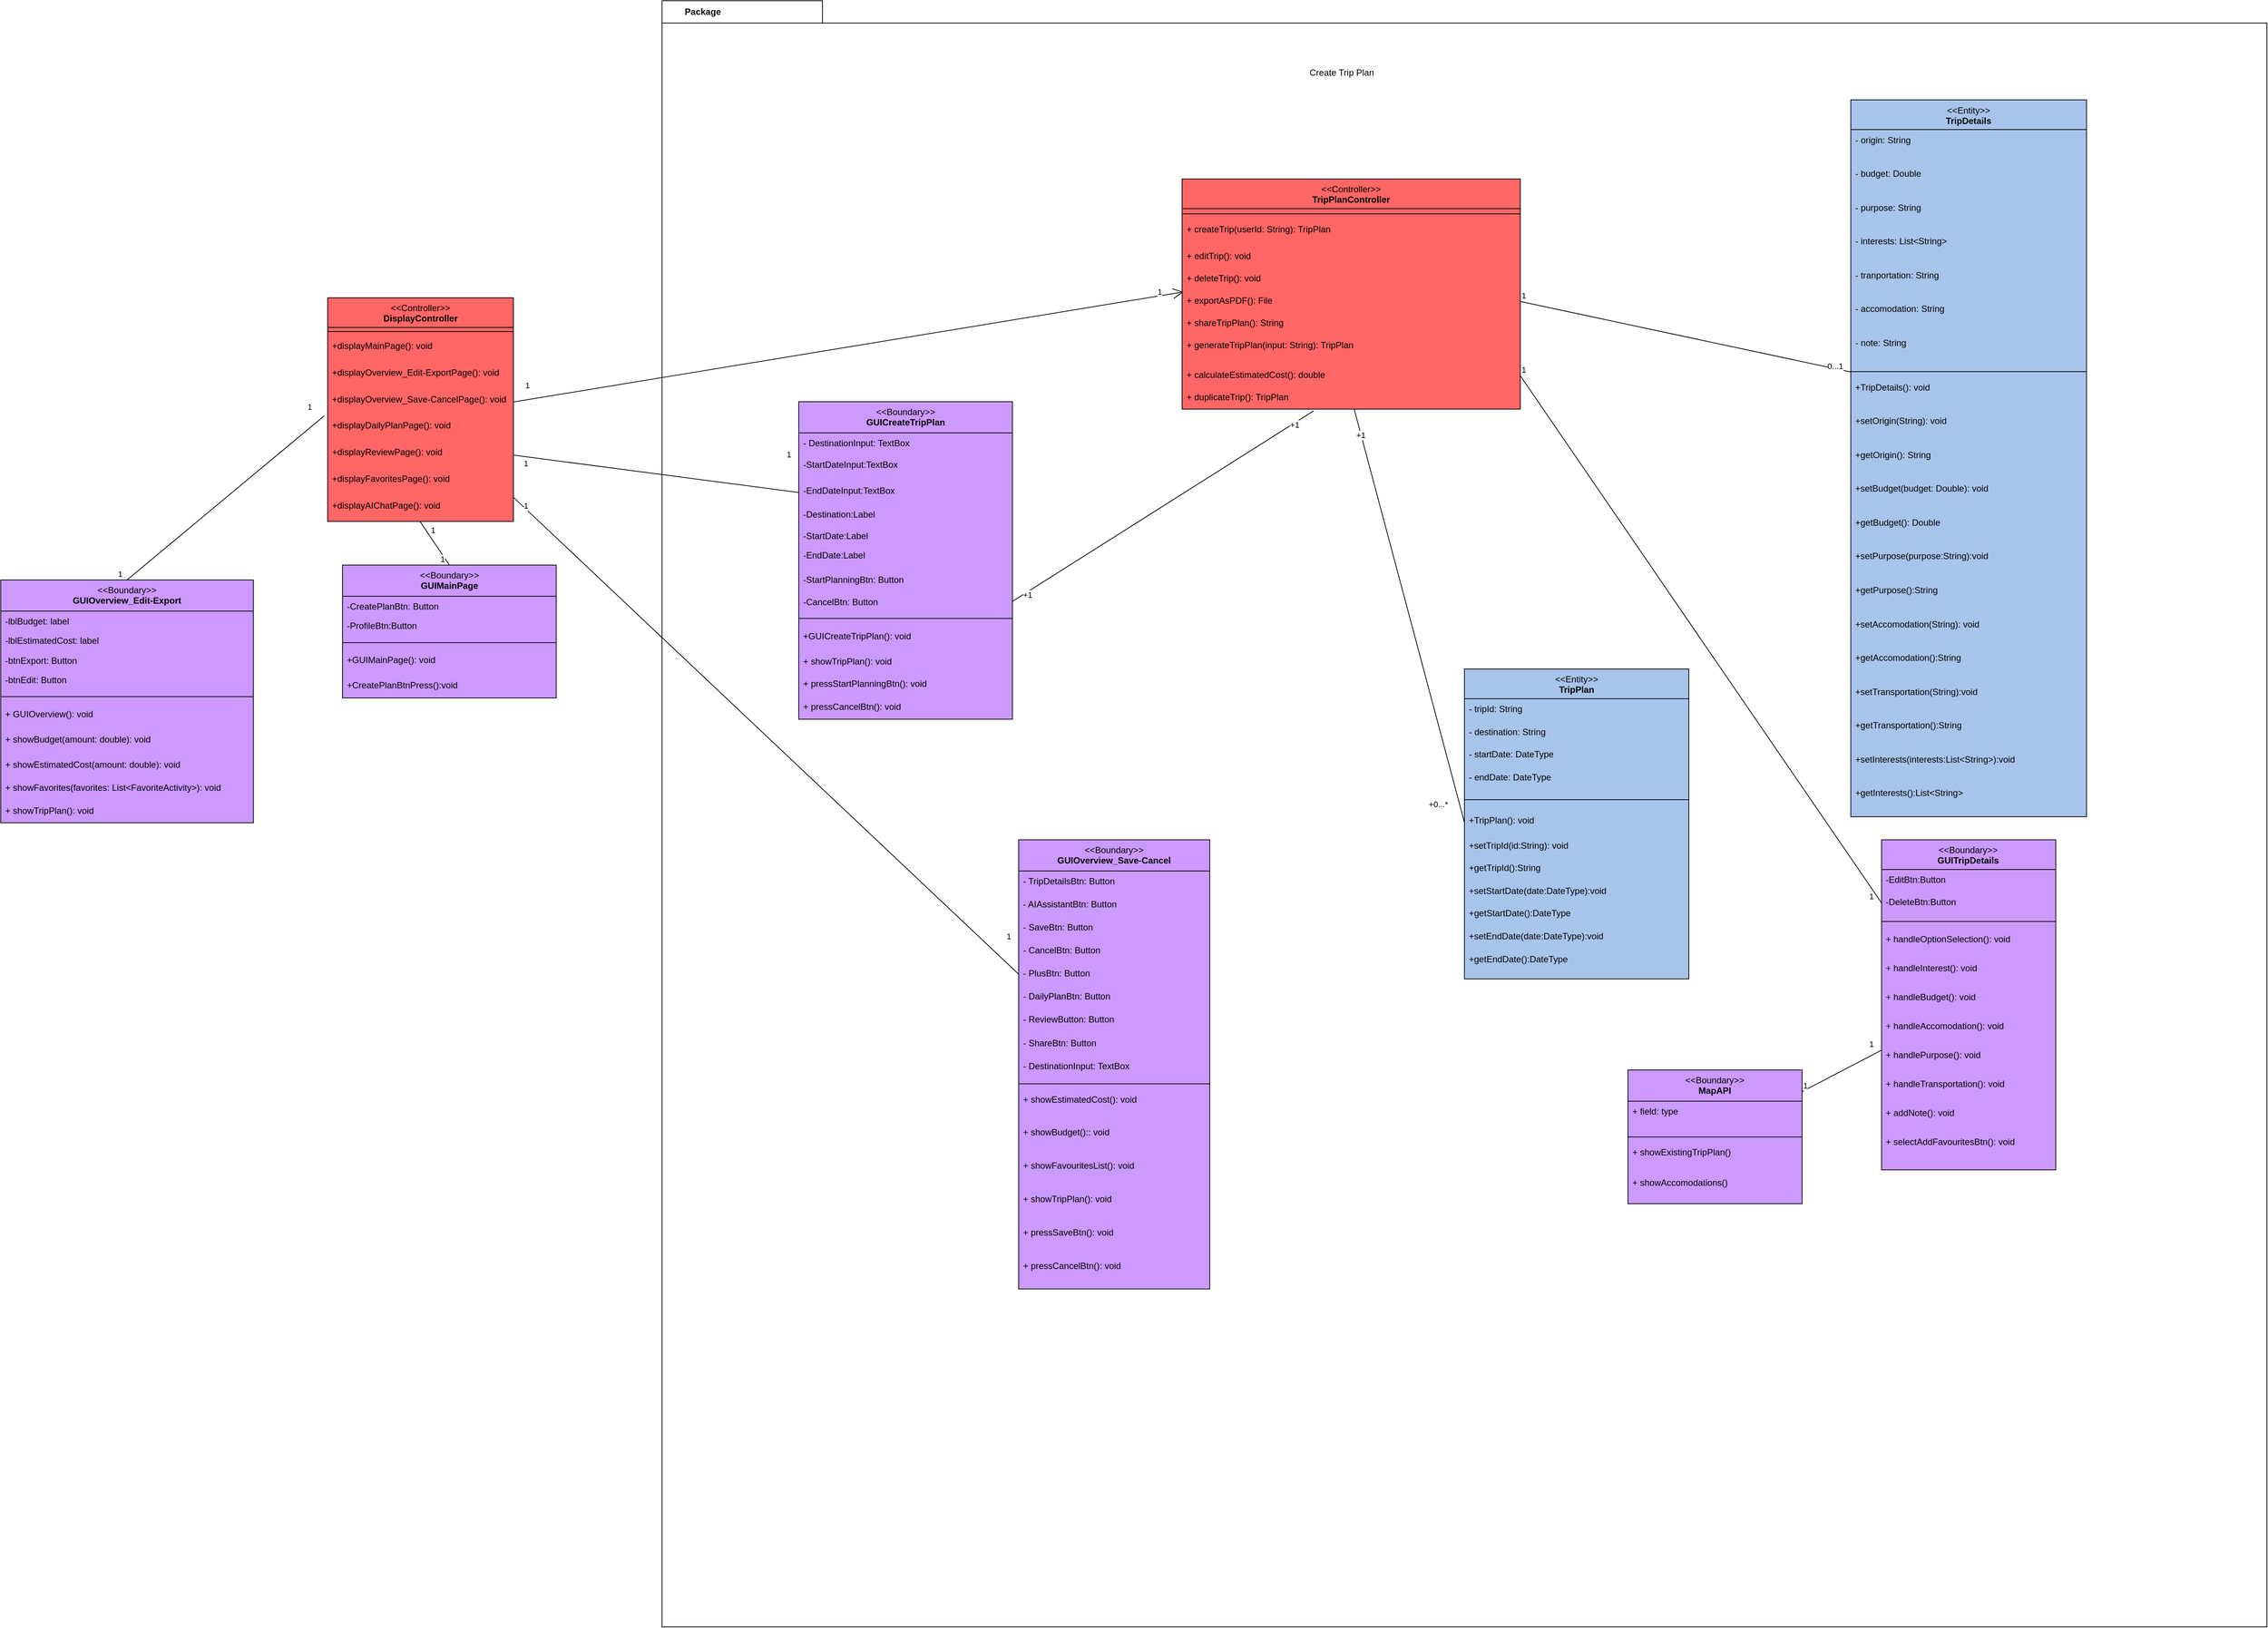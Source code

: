 <mxfile version="27.0.1">
  <diagram id="SMjtN79iF7WW1WcdCvhd" name="Create-Trip-Plan">
    <mxGraphModel dx="1938" dy="1609" grid="1" gridSize="10" guides="1" tooltips="1" connect="1" arrows="1" fold="1" page="1" pageScale="1" pageWidth="827" pageHeight="1169" background="none" math="0" shadow="0">
      <root>
        <mxCell id="0" />
        <mxCell id="1" parent="0" />
        <mxCell id="gUmN3mjqIjGYwXt5UIQ2-2" value="Create Trip Plan" style="html=1;strokeColor=none;resizeWidth=1;resizeHeight=1;fillColor=none;part=1;connectable=0;allowArrows=0;deletable=0;whiteSpace=wrap;" parent="1" vertex="1">
          <mxGeometry x="390" y="-890" width="1510" height="113.333" as="geometry">
            <mxPoint y="30" as="offset" />
          </mxGeometry>
        </mxCell>
        <mxCell id="n6k_chTQmDm0zDT_gwkb-1" value="Package" style="shape=folder;fontStyle=1;tabWidth=110;tabHeight=30;tabPosition=left;html=1;boundedLbl=1;labelInHeader=1;container=0;collapsible=0;whiteSpace=wrap;" parent="1" vertex="1">
          <mxGeometry x="230" y="-900" width="2160" height="2190" as="geometry" />
        </mxCell>
        <mxCell id="n6k_chTQmDm0zDT_gwkb-2" value="&lt;div&gt;&lt;span style=&quot;font-weight: normal;&quot;&gt;&amp;lt;&amp;lt;Controller&amp;gt;&amp;gt;&lt;/span&gt;&lt;/div&gt;DisplayController" style="swimlane;fontStyle=1;align=center;verticalAlign=top;childLayout=stackLayout;horizontal=1;startSize=40;horizontalStack=0;resizeParent=1;resizeParentMax=0;resizeLast=0;collapsible=1;marginBottom=0;whiteSpace=wrap;html=1;strokeColor=default;swimlaneFillColor=#FF6666;fontFamily=Helvetica;fontSize=12;fontColor=default;fillColor=#FF6666;" parent="1" vertex="1">
          <mxGeometry x="-220" y="-500" width="250" height="301.25" as="geometry" />
        </mxCell>
        <mxCell id="n6k_chTQmDm0zDT_gwkb-3" value="" style="line;strokeWidth=1;fillColor=#FF6666;align=center;verticalAlign=top;spacingTop=-1;spacingLeft=3;spacingRight=3;rotatable=0;labelPosition=right;points=[];portConstraint=eastwest;strokeColor=default;swimlaneFillColor=#FF6666;fontFamily=Helvetica;fontSize=12;fontColor=default;fontStyle=1;horizontal=1;" parent="n6k_chTQmDm0zDT_gwkb-2" vertex="1">
          <mxGeometry y="40" width="250" height="11" as="geometry" />
        </mxCell>
        <mxCell id="n6k_chTQmDm0zDT_gwkb-4" value="+displayMainPage(): void" style="text;strokeColor=none;fillColor=none;align=left;verticalAlign=top;spacingLeft=4;spacingRight=4;overflow=hidden;rotatable=0;points=[[0,0.5],[1,0.5]];portConstraint=eastwest;whiteSpace=wrap;html=1;fontFamily=Helvetica;fontSize=12;fontColor=default;fontStyle=0;horizontal=1;" parent="n6k_chTQmDm0zDT_gwkb-2" vertex="1">
          <mxGeometry y="51" width="250" height="35.75" as="geometry" />
        </mxCell>
        <mxCell id="n6k_chTQmDm0zDT_gwkb-5" value="+displayOverview_Edit-ExportPage(): void" style="text;strokeColor=none;fillColor=none;align=left;verticalAlign=top;spacingLeft=4;spacingRight=4;overflow=hidden;rotatable=0;points=[[0,0.5],[1,0.5]];portConstraint=eastwest;whiteSpace=wrap;html=1;fontFamily=Helvetica;fontSize=12;fontColor=default;fontStyle=0;horizontal=1;" parent="n6k_chTQmDm0zDT_gwkb-2" vertex="1">
          <mxGeometry y="86.75" width="250" height="35.75" as="geometry" />
        </mxCell>
        <mxCell id="n6k_chTQmDm0zDT_gwkb-6" value="+displayOverview_Save-CancelPage(): void" style="text;strokeColor=none;fillColor=none;align=left;verticalAlign=top;spacingLeft=4;spacingRight=4;overflow=hidden;rotatable=0;points=[[0,0.5],[1,0.5]];portConstraint=eastwest;whiteSpace=wrap;html=1;fontFamily=Helvetica;fontSize=12;fontColor=default;fontStyle=0;horizontal=1;" parent="n6k_chTQmDm0zDT_gwkb-2" vertex="1">
          <mxGeometry y="122.5" width="250" height="35.75" as="geometry" />
        </mxCell>
        <mxCell id="n6k_chTQmDm0zDT_gwkb-7" value="+displayDailyPlanPage(): void" style="text;strokeColor=none;fillColor=none;align=left;verticalAlign=top;spacingLeft=4;spacingRight=4;overflow=hidden;rotatable=0;points=[[0,0.5],[1,0.5]];portConstraint=eastwest;whiteSpace=wrap;html=1;fontFamily=Helvetica;fontSize=12;fontColor=default;fontStyle=0;horizontal=1;" parent="n6k_chTQmDm0zDT_gwkb-2" vertex="1">
          <mxGeometry y="158.25" width="250" height="35.75" as="geometry" />
        </mxCell>
        <mxCell id="n6k_chTQmDm0zDT_gwkb-8" value="+displayReviewPage(): void" style="text;strokeColor=none;fillColor=none;align=left;verticalAlign=top;spacingLeft=4;spacingRight=4;overflow=hidden;rotatable=0;points=[[0,0.5],[1,0.5]];portConstraint=eastwest;whiteSpace=wrap;html=1;fontFamily=Helvetica;fontSize=12;fontColor=default;fontStyle=0;horizontal=1;" parent="n6k_chTQmDm0zDT_gwkb-2" vertex="1">
          <mxGeometry y="194" width="250" height="35.75" as="geometry" />
        </mxCell>
        <mxCell id="n6k_chTQmDm0zDT_gwkb-9" value="+displayFavoritesPage(): void" style="text;strokeColor=none;fillColor=none;align=left;verticalAlign=top;spacingLeft=4;spacingRight=4;overflow=hidden;rotatable=0;points=[[0,0.5],[1,0.5]];portConstraint=eastwest;whiteSpace=wrap;html=1;fontFamily=Helvetica;fontSize=12;fontColor=default;fontStyle=0;horizontal=1;" parent="n6k_chTQmDm0zDT_gwkb-2" vertex="1">
          <mxGeometry y="229.75" width="250" height="35.75" as="geometry" />
        </mxCell>
        <mxCell id="n6k_chTQmDm0zDT_gwkb-10" value="+displayAIChatPage(): void" style="text;strokeColor=none;fillColor=none;align=left;verticalAlign=top;spacingLeft=4;spacingRight=4;overflow=hidden;rotatable=0;points=[[0,0.5],[1,0.5]];portConstraint=eastwest;whiteSpace=wrap;html=1;fontFamily=Helvetica;fontSize=12;fontColor=default;fontStyle=0;horizontal=1;" parent="n6k_chTQmDm0zDT_gwkb-2" vertex="1">
          <mxGeometry y="265.5" width="250" height="35.75" as="geometry" />
        </mxCell>
        <mxCell id="n6k_chTQmDm0zDT_gwkb-11" value="&lt;div&gt;&lt;span style=&quot;font-weight: normal;&quot;&gt;&amp;lt;&amp;lt;Boundary&amp;gt;&amp;gt;&lt;/span&gt;&lt;/div&gt;GUIMainPage" style="swimlane;fontStyle=1;align=center;verticalAlign=top;childLayout=stackLayout;horizontal=1;startSize=42;horizontalStack=0;resizeParent=1;resizeParentMax=0;resizeLast=0;collapsible=1;marginBottom=0;whiteSpace=wrap;html=1;strokeColor=default;swimlaneFillColor=#CC99FF;fontFamily=Helvetica;fontSize=12;fontColor=default;fillColor=#CC99FF;" parent="1" vertex="1">
          <mxGeometry x="-200" y="-140" width="287.64" height="179.042" as="geometry" />
        </mxCell>
        <mxCell id="n6k_chTQmDm0zDT_gwkb-12" value="-CreatePlanBtn: Button" style="text;strokeColor=none;fillColor=none;align=left;verticalAlign=top;spacingLeft=4;spacingRight=4;overflow=hidden;rotatable=0;points=[[0,0.5],[1,0.5]];portConstraint=eastwest;whiteSpace=wrap;html=1;fontFamily=Helvetica;fontSize=12;fontColor=default;fontStyle=0;horizontal=1;" parent="n6k_chTQmDm0zDT_gwkb-11" vertex="1">
          <mxGeometry y="42" width="287.64" height="26.357" as="geometry" />
        </mxCell>
        <mxCell id="n6k_chTQmDm0zDT_gwkb-13" value="-ProfileBtn:Button" style="text;strokeColor=none;fillColor=none;align=left;verticalAlign=top;spacingLeft=4;spacingRight=4;overflow=hidden;rotatable=0;points=[[0,0.5],[1,0.5]];portConstraint=eastwest;whiteSpace=wrap;html=1;fontFamily=Helvetica;fontSize=12;fontColor=default;fontStyle=0;horizontal=1;" parent="n6k_chTQmDm0zDT_gwkb-11" vertex="1">
          <mxGeometry y="68.357" width="287.64" height="26.357" as="geometry" />
        </mxCell>
        <mxCell id="n6k_chTQmDm0zDT_gwkb-14" value="" style="line;strokeWidth=1;fillColor=#CC99FF;align=center;verticalAlign=top;spacingTop=-1;spacingLeft=3;spacingRight=3;rotatable=0;labelPosition=right;points=[];portConstraint=eastwest;strokeColor=default;swimlaneFillColor=#CC99FF;fontFamily=Helvetica;fontSize=12;fontColor=default;fontStyle=1;horizontal=1;" parent="n6k_chTQmDm0zDT_gwkb-11" vertex="1">
          <mxGeometry y="94.714" width="287.64" height="19.568" as="geometry" />
        </mxCell>
        <mxCell id="n6k_chTQmDm0zDT_gwkb-15" value="+GUIMainPage(): void" style="text;strokeColor=none;fillColor=none;align=left;verticalAlign=top;spacingLeft=4;spacingRight=4;overflow=hidden;rotatable=0;points=[[0,0.5],[1,0.5]];portConstraint=eastwest;whiteSpace=wrap;html=1;fontFamily=Helvetica;fontSize=12;fontColor=default;fontStyle=0;horizontal=1;" parent="n6k_chTQmDm0zDT_gwkb-11" vertex="1">
          <mxGeometry y="114.282" width="287.64" height="34.16" as="geometry" />
        </mxCell>
        <mxCell id="n6k_chTQmDm0zDT_gwkb-16" value="&lt;div&gt;+CreatePlanBtnPress():void&lt;/div&gt;" style="text;strokeColor=none;fillColor=none;align=left;verticalAlign=top;spacingLeft=4;spacingRight=4;overflow=hidden;rotatable=0;points=[[0,0.5],[1,0.5]];portConstraint=eastwest;whiteSpace=wrap;html=1;fontFamily=Helvetica;fontSize=12;fontColor=default;fontStyle=0;horizontal=1;" parent="n6k_chTQmDm0zDT_gwkb-11" vertex="1">
          <mxGeometry y="148.442" width="287.64" height="30.6" as="geometry" />
        </mxCell>
        <mxCell id="n6k_chTQmDm0zDT_gwkb-17" value="" style="endArrow=none;html=1;rounded=0;exitX=0.498;exitY=1.008;exitDx=0;exitDy=0;exitPerimeter=0;entryX=0.5;entryY=0;entryDx=0;entryDy=0;" parent="1" source="n6k_chTQmDm0zDT_gwkb-10" target="n6k_chTQmDm0zDT_gwkb-11" edge="1">
          <mxGeometry relative="1" as="geometry">
            <mxPoint x="270" y="-110" as="sourcePoint" />
            <mxPoint x="430" y="-110" as="targetPoint" />
          </mxGeometry>
        </mxCell>
        <mxCell id="n6k_chTQmDm0zDT_gwkb-18" value="1" style="edgeLabel;resizable=0;html=1;align=left;verticalAlign=bottom;" parent="n6k_chTQmDm0zDT_gwkb-17" connectable="0" vertex="1">
          <mxGeometry x="-1" relative="1" as="geometry">
            <mxPoint x="12" y="20" as="offset" />
          </mxGeometry>
        </mxCell>
        <mxCell id="n6k_chTQmDm0zDT_gwkb-19" value="1" style="edgeLabel;resizable=0;html=1;align=right;verticalAlign=bottom;" parent="n6k_chTQmDm0zDT_gwkb-17" connectable="0" vertex="1">
          <mxGeometry x="1" relative="1" as="geometry">
            <mxPoint x="-5" as="offset" />
          </mxGeometry>
        </mxCell>
        <mxCell id="n6k_chTQmDm0zDT_gwkb-20" value="" style="endArrow=none;html=1;rounded=0;exitX=1;exitY=0.5;exitDx=0;exitDy=0;entryX=0;entryY=0.5;entryDx=0;entryDy=0;" parent="1" source="n6k_chTQmDm0zDT_gwkb-8" target="n6k_chTQmDm0zDT_gwkb-30" edge="1">
          <mxGeometry relative="1" as="geometry">
            <mxPoint x="140" y="-230" as="sourcePoint" />
            <mxPoint x="140" y="-116" as="targetPoint" />
          </mxGeometry>
        </mxCell>
        <mxCell id="n6k_chTQmDm0zDT_gwkb-21" value="1" style="edgeLabel;resizable=0;html=1;align=left;verticalAlign=bottom;" parent="n6k_chTQmDm0zDT_gwkb-20" connectable="0" vertex="1">
          <mxGeometry x="-1" relative="1" as="geometry">
            <mxPoint x="12" y="20" as="offset" />
          </mxGeometry>
        </mxCell>
        <mxCell id="n6k_chTQmDm0zDT_gwkb-22" value="1" style="edgeLabel;resizable=0;html=1;align=right;verticalAlign=bottom;" parent="n6k_chTQmDm0zDT_gwkb-20" connectable="0" vertex="1">
          <mxGeometry x="1" relative="1" as="geometry">
            <mxPoint x="-10" y="-43" as="offset" />
          </mxGeometry>
        </mxCell>
        <mxCell id="n6k_chTQmDm0zDT_gwkb-23" value="" style="endArrow=none;html=1;rounded=0;exitX=-0.018;exitY=0.02;exitDx=0;exitDy=0;exitPerimeter=0;entryX=0.5;entryY=0;entryDx=0;entryDy=0;" parent="1" source="n6k_chTQmDm0zDT_gwkb-7" target="n6k_chTQmDm0zDT_gwkb-145" edge="1">
          <mxGeometry relative="1" as="geometry">
            <mxPoint x="-430" y="-470" as="sourcePoint" />
            <mxPoint x="-495" y="270" as="targetPoint" />
          </mxGeometry>
        </mxCell>
        <mxCell id="n6k_chTQmDm0zDT_gwkb-24" value="1" style="edgeLabel;resizable=0;html=1;align=left;verticalAlign=bottom;" parent="n6k_chTQmDm0zDT_gwkb-23" connectable="0" vertex="1">
          <mxGeometry x="-1" relative="1" as="geometry">
            <mxPoint x="-25" y="-3" as="offset" />
          </mxGeometry>
        </mxCell>
        <mxCell id="n6k_chTQmDm0zDT_gwkb-25" value="1" style="edgeLabel;resizable=0;html=1;align=right;verticalAlign=bottom;container=0;" parent="n6k_chTQmDm0zDT_gwkb-23" connectable="0" vertex="1">
          <mxGeometry x="1" relative="1" as="geometry">
            <mxPoint x="-5" as="offset" />
          </mxGeometry>
        </mxCell>
        <mxCell id="n6k_chTQmDm0zDT_gwkb-26" value="Create Trip Plan" style="html=1;strokeColor=none;resizeWidth=1;resizeHeight=1;fillColor=none;part=1;connectable=0;allowArrows=0;deletable=0;whiteSpace=wrap;" parent="1" vertex="1">
          <mxGeometry x="390" y="-890" width="1510" height="113.333" as="geometry">
            <mxPoint y="30" as="offset" />
          </mxGeometry>
        </mxCell>
        <mxCell id="n6k_chTQmDm0zDT_gwkb-27" value="&lt;div&gt;&lt;span style=&quot;font-weight: normal;&quot;&gt;&amp;lt;&amp;lt;Boundary&amp;gt;&amp;gt;&lt;/span&gt;&lt;/div&gt;GUICreateTripPlan" style="swimlane;fontStyle=1;align=center;verticalAlign=top;childLayout=stackLayout;horizontal=1;startSize=42;horizontalStack=0;resizeParent=1;resizeParentMax=0;resizeLast=0;collapsible=1;marginBottom=0;whiteSpace=wrap;html=1;strokeColor=default;swimlaneFillColor=#CC99FF;fontFamily=Helvetica;fontSize=12;fontColor=default;fillColor=#CC99FF;" parent="1" vertex="1">
          <mxGeometry x="414" y="-360" width="287.64" height="427.595" as="geometry" />
        </mxCell>
        <mxCell id="n6k_chTQmDm0zDT_gwkb-28" value="- DestinationInput: TextBox" style="text;strokeColor=none;fillColor=none;align=left;verticalAlign=top;spacingLeft=4;spacingRight=4;overflow=hidden;rotatable=0;points=[[0,0.5],[1,0.5]];portConstraint=eastwest;whiteSpace=wrap;html=1;fontFamily=Helvetica;fontSize=12;fontColor=default;fontStyle=0;horizontal=1;" parent="n6k_chTQmDm0zDT_gwkb-27" vertex="1">
          <mxGeometry y="42" width="287.64" height="28.56" as="geometry" />
        </mxCell>
        <mxCell id="n6k_chTQmDm0zDT_gwkb-29" value="-StartDateInput:TextBox" style="text;strokeColor=none;fillColor=none;align=left;verticalAlign=top;spacingLeft=4;spacingRight=4;overflow=hidden;rotatable=0;points=[[0,0.5],[1,0.5]];portConstraint=eastwest;whiteSpace=wrap;html=1;fontFamily=Helvetica;fontSize=12;fontColor=default;fontStyle=0;horizontal=1;" parent="n6k_chTQmDm0zDT_gwkb-27" vertex="1">
          <mxGeometry y="70.56" width="287.64" height="35.527" as="geometry" />
        </mxCell>
        <mxCell id="n6k_chTQmDm0zDT_gwkb-30" value="-EndDateInput:TextBox" style="text;strokeColor=none;fillColor=none;align=left;verticalAlign=top;spacingLeft=4;spacingRight=4;overflow=hidden;rotatable=0;points=[[0,0.5],[1,0.5]];portConstraint=eastwest;whiteSpace=wrap;html=1;fontFamily=Helvetica;fontSize=12;fontColor=default;fontStyle=0;horizontal=1;" parent="n6k_chTQmDm0zDT_gwkb-27" vertex="1">
          <mxGeometry y="106.087" width="287.64" height="32.303" as="geometry" />
        </mxCell>
        <mxCell id="n6k_chTQmDm0zDT_gwkb-31" value="-Destination:Label" style="text;strokeColor=none;fillColor=none;align=left;verticalAlign=top;spacingLeft=4;spacingRight=4;overflow=hidden;rotatable=0;points=[[0,0.5],[1,0.5]];portConstraint=eastwest;whiteSpace=wrap;html=1;fontFamily=Helvetica;fontSize=12;fontColor=default;fontStyle=0;horizontal=1;" parent="n6k_chTQmDm0zDT_gwkb-27" vertex="1">
          <mxGeometry y="138.39" width="287.64" height="29.07" as="geometry" />
        </mxCell>
        <mxCell id="n6k_chTQmDm0zDT_gwkb-32" value="-StartDate:Label" style="text;strokeColor=none;fillColor=none;align=left;verticalAlign=top;spacingLeft=4;spacingRight=4;overflow=hidden;rotatable=0;points=[[0,0.5],[1,0.5]];portConstraint=eastwest;whiteSpace=wrap;html=1;fontFamily=Helvetica;fontSize=12;fontColor=default;fontStyle=0;horizontal=1;" parent="n6k_chTQmDm0zDT_gwkb-27" vertex="1">
          <mxGeometry y="167.46" width="287.64" height="25.847" as="geometry" />
        </mxCell>
        <mxCell id="n6k_chTQmDm0zDT_gwkb-33" value="-EndDate:Label" style="text;strokeColor=none;fillColor=none;align=left;verticalAlign=top;spacingLeft=4;spacingRight=4;overflow=hidden;rotatable=0;points=[[0,0.5],[1,0.5]];portConstraint=eastwest;whiteSpace=wrap;html=1;fontFamily=Helvetica;fontSize=12;fontColor=default;fontStyle=0;horizontal=1;" parent="n6k_chTQmDm0zDT_gwkb-27" vertex="1">
          <mxGeometry y="193.307" width="287.64" height="32.813" as="geometry" />
        </mxCell>
        <mxCell id="n6k_chTQmDm0zDT_gwkb-34" value="-StartPlanningBtn: Button" style="text;strokeColor=none;fillColor=none;align=left;verticalAlign=top;spacingLeft=4;spacingRight=4;overflow=hidden;rotatable=0;points=[[0,0.5],[1,0.5]];portConstraint=eastwest;whiteSpace=wrap;html=1;fontFamily=Helvetica;fontSize=12;fontColor=default;fontStyle=0;horizontal=1;" parent="n6k_chTQmDm0zDT_gwkb-27" vertex="1">
          <mxGeometry y="226.12" width="287.64" height="29.59" as="geometry" />
        </mxCell>
        <mxCell id="n6k_chTQmDm0zDT_gwkb-35" value="-CancelBtn: Button" style="text;strokeColor=none;fillColor=none;align=left;verticalAlign=top;spacingLeft=4;spacingRight=4;overflow=hidden;rotatable=0;points=[[0,0.5],[1,0.5]];portConstraint=eastwest;whiteSpace=wrap;html=1;fontFamily=Helvetica;fontSize=12;fontColor=default;fontStyle=0;horizontal=1;" parent="n6k_chTQmDm0zDT_gwkb-27" vertex="1">
          <mxGeometry y="255.71" width="287.64" height="26.357" as="geometry" />
        </mxCell>
        <mxCell id="n6k_chTQmDm0zDT_gwkb-36" value="" style="line;strokeWidth=1;fillColor=#CC99FF;align=center;verticalAlign=top;spacingTop=-1;spacingLeft=3;spacingRight=3;rotatable=0;labelPosition=right;points=[];portConstraint=eastwest;strokeColor=default;swimlaneFillColor=#CC99FF;fontFamily=Helvetica;fontSize=12;fontColor=default;fontStyle=1;horizontal=1;" parent="n6k_chTQmDm0zDT_gwkb-27" vertex="1">
          <mxGeometry y="282.067" width="287.64" height="19.568" as="geometry" />
        </mxCell>
        <mxCell id="n6k_chTQmDm0zDT_gwkb-37" value="+GUICreateTripPlan(): void" style="text;strokeColor=none;fillColor=none;align=left;verticalAlign=top;spacingLeft=4;spacingRight=4;overflow=hidden;rotatable=0;points=[[0,0.5],[1,0.5]];portConstraint=eastwest;whiteSpace=wrap;html=1;fontFamily=Helvetica;fontSize=12;fontColor=default;fontStyle=0;horizontal=1;" parent="n6k_chTQmDm0zDT_gwkb-27" vertex="1">
          <mxGeometry y="301.636" width="287.64" height="34.16" as="geometry" />
        </mxCell>
        <mxCell id="n6k_chTQmDm0zDT_gwkb-38" value="+ showTripPlan(): void" style="text;strokeColor=none;fillColor=none;align=left;verticalAlign=top;spacingLeft=4;spacingRight=4;overflow=hidden;rotatable=0;points=[[0,0.5],[1,0.5]];portConstraint=eastwest;whiteSpace=wrap;html=1;fontFamily=Helvetica;fontSize=12;fontColor=default;fontStyle=0;horizontal=1;" parent="n6k_chTQmDm0zDT_gwkb-27" vertex="1">
          <mxGeometry y="335.795" width="287.64" height="30.6" as="geometry" />
        </mxCell>
        <mxCell id="n6k_chTQmDm0zDT_gwkb-39" value="+ pressStartPlanningBtn(): void" style="text;strokeColor=none;fillColor=none;align=left;verticalAlign=top;spacingLeft=4;spacingRight=4;overflow=hidden;rotatable=0;points=[[0,0.5],[1,0.5]];portConstraint=eastwest;whiteSpace=wrap;html=1;fontFamily=Helvetica;fontSize=12;fontColor=default;fontStyle=0;horizontal=1;" parent="n6k_chTQmDm0zDT_gwkb-27" vertex="1">
          <mxGeometry y="366.395" width="287.64" height="30.6" as="geometry" />
        </mxCell>
        <mxCell id="n6k_chTQmDm0zDT_gwkb-40" value="+ pressCancelBtn(): void" style="text;strokeColor=none;fillColor=none;align=left;verticalAlign=top;spacingLeft=4;spacingRight=4;overflow=hidden;rotatable=0;points=[[0,0.5],[1,0.5]];portConstraint=eastwest;whiteSpace=wrap;html=1;fontFamily=Helvetica;fontSize=12;fontColor=default;fontStyle=0;horizontal=1;" parent="n6k_chTQmDm0zDT_gwkb-27" vertex="1">
          <mxGeometry y="396.995" width="287.64" height="30.6" as="geometry" />
        </mxCell>
        <mxCell id="n6k_chTQmDm0zDT_gwkb-41" value="&lt;div&gt;&lt;span style=&quot;font-weight: normal;&quot;&gt;&amp;lt;&amp;lt;Entity&amp;gt;&amp;gt;&lt;/span&gt;&lt;/div&gt;TripPlan" style="swimlane;fontStyle=1;align=center;verticalAlign=top;childLayout=stackLayout;horizontal=1;startSize=40;horizontalStack=0;resizeParent=1;resizeParentMax=0;resizeLast=0;collapsible=1;marginBottom=0;whiteSpace=wrap;html=1;fillStyle=auto;strokeColor=default;swimlaneFillColor=#A9C4EB;fontFamily=Helvetica;fontSize=12;fontColor=default;fillColor=#A9C4EB;" parent="1" vertex="1">
          <mxGeometry x="1310" width="302" height="417.399" as="geometry" />
        </mxCell>
        <mxCell id="n6k_chTQmDm0zDT_gwkb-42" value="- tripId: String" style="text;strokeColor=none;fillColor=none;align=left;verticalAlign=top;spacingLeft=4;spacingRight=4;overflow=hidden;rotatable=0;points=[[0,0.5],[1,0.5]];portConstraint=eastwest;whiteSpace=wrap;html=1;fontFamily=Helvetica;fontSize=12;fontColor=default;fontStyle=0;horizontal=1;" parent="n6k_chTQmDm0zDT_gwkb-41" vertex="1">
          <mxGeometry y="40" width="302" height="30.6" as="geometry" />
        </mxCell>
        <mxCell id="n6k_chTQmDm0zDT_gwkb-43" value="- destination: String" style="text;strokeColor=none;fillColor=none;align=left;verticalAlign=top;spacingLeft=4;spacingRight=4;overflow=hidden;rotatable=0;points=[[0,0.5],[1,0.5]];portConstraint=eastwest;whiteSpace=wrap;html=1;fontFamily=Helvetica;fontSize=12;fontColor=default;fontStyle=0;horizontal=1;" parent="n6k_chTQmDm0zDT_gwkb-41" vertex="1">
          <mxGeometry y="70.6" width="302" height="30.6" as="geometry" />
        </mxCell>
        <mxCell id="n6k_chTQmDm0zDT_gwkb-44" value="- startDate: DateType" style="text;strokeColor=none;fillColor=none;align=left;verticalAlign=top;spacingLeft=4;spacingRight=4;overflow=hidden;rotatable=0;points=[[0,0.5],[1,0.5]];portConstraint=eastwest;whiteSpace=wrap;html=1;fontFamily=Helvetica;fontSize=12;fontColor=default;fontStyle=0;horizontal=1;" parent="n6k_chTQmDm0zDT_gwkb-41" vertex="1">
          <mxGeometry y="101.2" width="302" height="30.6" as="geometry" />
        </mxCell>
        <mxCell id="n6k_chTQmDm0zDT_gwkb-45" value="- endDate: DateType" style="text;strokeColor=none;fillColor=none;align=left;verticalAlign=top;spacingLeft=4;spacingRight=4;overflow=hidden;rotatable=0;points=[[0,0.5],[1,0.5]];portConstraint=eastwest;whiteSpace=wrap;html=1;fontFamily=Helvetica;fontSize=12;fontColor=default;fontStyle=0;horizontal=1;" parent="n6k_chTQmDm0zDT_gwkb-41" vertex="1">
          <mxGeometry y="131.8" width="302" height="30.6" as="geometry" />
        </mxCell>
        <mxCell id="n6k_chTQmDm0zDT_gwkb-46" value="" style="line;strokeWidth=1;fillColor=#A9C4EB;align=center;verticalAlign=top;spacingTop=-1;spacingLeft=3;spacingRight=3;rotatable=0;labelPosition=right;points=[];portConstraint=eastwest;strokeColor=default;fillStyle=auto;swimlaneFillColor=#A9C4EB;fontFamily=Helvetica;fontSize=12;fontColor=default;fontStyle=1;horizontal=1;" parent="n6k_chTQmDm0zDT_gwkb-41" vertex="1">
          <mxGeometry y="162.4" width="302" height="27.314" as="geometry" />
        </mxCell>
        <mxCell id="n6k_chTQmDm0zDT_gwkb-47" value="+TripPlan(): void" style="text;strokeColor=none;fillColor=none;align=left;verticalAlign=top;spacingLeft=4;spacingRight=4;overflow=hidden;rotatable=0;points=[[0,0.5],[1,0.5]];portConstraint=eastwest;whiteSpace=wrap;html=1;fontFamily=Helvetica;fontSize=12;fontColor=default;fontStyle=0;horizontal=1;" parent="n6k_chTQmDm0zDT_gwkb-41" vertex="1">
          <mxGeometry y="189.714" width="302" height="33.884" as="geometry" />
        </mxCell>
        <mxCell id="n6k_chTQmDm0zDT_gwkb-48" value="+setTripId(id:String): void" style="text;strokeColor=none;fillColor=none;align=left;verticalAlign=top;spacingLeft=4;spacingRight=4;overflow=hidden;rotatable=0;points=[[0,0.5],[1,0.5]];portConstraint=eastwest;whiteSpace=wrap;html=1;fontFamily=Helvetica;fontSize=12;fontColor=default;fontStyle=0;horizontal=1;" parent="n6k_chTQmDm0zDT_gwkb-41" vertex="1">
          <mxGeometry y="223.599" width="302" height="30.6" as="geometry" />
        </mxCell>
        <mxCell id="n6k_chTQmDm0zDT_gwkb-49" value="+getTripId():String" style="text;strokeColor=none;fillColor=none;align=left;verticalAlign=top;spacingLeft=4;spacingRight=4;overflow=hidden;rotatable=0;points=[[0,0.5],[1,0.5]];portConstraint=eastwest;whiteSpace=wrap;html=1;fontFamily=Helvetica;fontSize=12;fontColor=default;fontStyle=0;horizontal=1;" parent="n6k_chTQmDm0zDT_gwkb-41" vertex="1">
          <mxGeometry y="254.199" width="302" height="30.6" as="geometry" />
        </mxCell>
        <mxCell id="n6k_chTQmDm0zDT_gwkb-50" value="+setStartDate(date:DateType):void" style="text;strokeColor=none;fillColor=none;align=left;verticalAlign=top;spacingLeft=4;spacingRight=4;overflow=hidden;rotatable=0;points=[[0,0.5],[1,0.5]];portConstraint=eastwest;whiteSpace=wrap;html=1;fontFamily=Helvetica;fontSize=12;fontColor=default;fontStyle=0;horizontal=1;" parent="n6k_chTQmDm0zDT_gwkb-41" vertex="1">
          <mxGeometry y="284.799" width="302" height="30.6" as="geometry" />
        </mxCell>
        <mxCell id="n6k_chTQmDm0zDT_gwkb-51" value="+getStartDate():DateType" style="text;strokeColor=none;fillColor=none;align=left;verticalAlign=top;spacingLeft=4;spacingRight=4;overflow=hidden;rotatable=0;points=[[0,0.5],[1,0.5]];portConstraint=eastwest;whiteSpace=wrap;html=1;fontFamily=Helvetica;fontSize=12;fontColor=default;fontStyle=0;horizontal=1;" parent="n6k_chTQmDm0zDT_gwkb-41" vertex="1">
          <mxGeometry y="315.399" width="302" height="30.6" as="geometry" />
        </mxCell>
        <mxCell id="n6k_chTQmDm0zDT_gwkb-52" value="+setEndDate(date:DateType):void" style="text;strokeColor=none;fillColor=none;align=left;verticalAlign=top;spacingLeft=4;spacingRight=4;overflow=hidden;rotatable=0;points=[[0,0.5],[1,0.5]];portConstraint=eastwest;whiteSpace=wrap;html=1;fontFamily=Helvetica;fontSize=12;fontColor=default;fontStyle=0;horizontal=1;" parent="n6k_chTQmDm0zDT_gwkb-41" vertex="1">
          <mxGeometry y="345.999" width="302" height="30.6" as="geometry" />
        </mxCell>
        <mxCell id="n6k_chTQmDm0zDT_gwkb-53" value="+getEndDate():DateType" style="text;strokeColor=none;fillColor=none;align=left;verticalAlign=top;spacingLeft=4;spacingRight=4;overflow=hidden;rotatable=0;points=[[0,0.5],[1,0.5]];portConstraint=eastwest;whiteSpace=wrap;html=1;fontFamily=Helvetica;fontSize=12;fontColor=default;fontStyle=0;horizontal=1;" parent="n6k_chTQmDm0zDT_gwkb-41" vertex="1">
          <mxGeometry y="376.599" width="302" height="40.8" as="geometry" />
        </mxCell>
        <mxCell id="n6k_chTQmDm0zDT_gwkb-54" value="&lt;div&gt;&lt;span style=&quot;font-weight: normal;&quot;&gt;&amp;lt;&amp;lt;Controller&amp;gt;&amp;gt;&lt;/span&gt;&lt;/div&gt;TripPlanController" style="swimlane;fontStyle=1;align=center;verticalAlign=top;childLayout=stackLayout;horizontal=1;startSize=40;horizontalStack=0;resizeParent=1;resizeParentMax=0;resizeLast=0;collapsible=1;marginBottom=0;whiteSpace=wrap;html=1;fillColor=#FF6666;strokeColor=default;swimlaneFillColor=#FF6666;fontFamily=Helvetica;fontSize=12;fontColor=default;" parent="1" vertex="1">
          <mxGeometry x="930.001" y="-659.997" width="455.17" height="310.002" as="geometry" />
        </mxCell>
        <mxCell id="n6k_chTQmDm0zDT_gwkb-55" value="" style="line;strokeWidth=1;fillColor=#FF6666;align=center;verticalAlign=top;spacingTop=-1;spacingLeft=3;spacingRight=3;rotatable=0;labelPosition=right;points=[];portConstraint=eastwest;strokeColor=default;swimlaneFillColor=#FF6666;fontFamily=Helvetica;fontSize=12;fontColor=default;fontStyle=1;horizontal=1;" parent="n6k_chTQmDm0zDT_gwkb-54" vertex="1">
          <mxGeometry y="40" width="455.17" height="14.022" as="geometry" />
        </mxCell>
        <mxCell id="n6k_chTQmDm0zDT_gwkb-56" value="&lt;div&gt;+ createTrip(userId: String): TripPlan&lt;/div&gt;" style="text;strokeColor=none;fillColor=none;align=left;verticalAlign=top;spacingLeft=4;spacingRight=4;overflow=hidden;rotatable=0;points=[[0,0.5],[1,0.5]];portConstraint=eastwest;whiteSpace=wrap;html=1;fontFamily=Helvetica;fontSize=12;fontColor=default;fontStyle=0;horizontal=1;" parent="n6k_chTQmDm0zDT_gwkb-54" vertex="1">
          <mxGeometry y="54.022" width="455.17" height="35.98" as="geometry" />
        </mxCell>
        <mxCell id="n6k_chTQmDm0zDT_gwkb-57" value="+ editTrip(): void&lt;div&gt;&lt;br&gt;&lt;/div&gt;" style="text;strokeColor=none;fillColor=none;align=left;verticalAlign=top;spacingLeft=4;spacingRight=4;overflow=hidden;rotatable=0;points=[[0,0.5],[1,0.5]];portConstraint=eastwest;whiteSpace=wrap;html=1;fontFamily=Helvetica;fontSize=12;fontColor=default;fontStyle=0;horizontal=1;" parent="n6k_chTQmDm0zDT_gwkb-54" vertex="1">
          <mxGeometry y="90.002" width="455.17" height="30" as="geometry" />
        </mxCell>
        <mxCell id="n6k_chTQmDm0zDT_gwkb-58" value="+ deleteTrip(): void&lt;div&gt;&lt;br&gt;&lt;/div&gt;" style="text;strokeColor=none;fillColor=none;align=left;verticalAlign=top;spacingLeft=4;spacingRight=4;overflow=hidden;rotatable=0;points=[[0,0.5],[1,0.5]];portConstraint=eastwest;whiteSpace=wrap;html=1;fontFamily=Helvetica;fontSize=12;fontColor=default;fontStyle=0;horizontal=1;" parent="n6k_chTQmDm0zDT_gwkb-54" vertex="1">
          <mxGeometry y="120.002" width="455.17" height="30" as="geometry" />
        </mxCell>
        <mxCell id="n6k_chTQmDm0zDT_gwkb-59" value="+ exportAsPDF(): File&lt;div&gt;&lt;br&gt;&lt;/div&gt;&lt;div&gt;&lt;br&gt;&lt;/div&gt;&lt;div&gt;&lt;br&gt;&lt;/div&gt;&lt;div&gt;&lt;br&gt;&lt;/div&gt;" style="text;strokeColor=none;fillColor=none;align=left;verticalAlign=top;spacingLeft=4;spacingRight=4;overflow=hidden;rotatable=0;points=[[0,0.5],[1,0.5]];portConstraint=eastwest;whiteSpace=wrap;html=1;fontFamily=Helvetica;fontSize=12;fontColor=default;fontStyle=0;horizontal=1;" parent="n6k_chTQmDm0zDT_gwkb-54" vertex="1">
          <mxGeometry y="150.002" width="455.17" height="30" as="geometry" />
        </mxCell>
        <mxCell id="n6k_chTQmDm0zDT_gwkb-60" value="&lt;div&gt;+ shareTripPlan(): String&lt;/div&gt;" style="text;strokeColor=none;fillColor=none;align=left;verticalAlign=top;spacingLeft=4;spacingRight=4;overflow=hidden;rotatable=0;points=[[0,0.5],[1,0.5]];portConstraint=eastwest;whiteSpace=wrap;html=1;fontFamily=Helvetica;fontSize=12;fontColor=default;fontStyle=0;horizontal=1;" parent="n6k_chTQmDm0zDT_gwkb-54" vertex="1">
          <mxGeometry y="180.002" width="455.17" height="30" as="geometry" />
        </mxCell>
        <mxCell id="n6k_chTQmDm0zDT_gwkb-61" value="+ generateTripPlan(input: String): TripPlan" style="text;strokeColor=none;fillColor=none;align=left;verticalAlign=top;spacingLeft=4;spacingRight=4;overflow=hidden;rotatable=0;points=[[0,0.5],[1,0.5]];portConstraint=eastwest;whiteSpace=wrap;html=1;fontFamily=Helvetica;fontSize=12;fontColor=default;fontStyle=0;horizontal=1;" parent="n6k_chTQmDm0zDT_gwkb-54" vertex="1">
          <mxGeometry y="210.002" width="455.17" height="40" as="geometry" />
        </mxCell>
        <mxCell id="n6k_chTQmDm0zDT_gwkb-62" value="&lt;div&gt;&lt;span style=&quot;background-color: transparent; color: light-dark(rgb(0, 0, 0), rgb(255, 255, 255));&quot;&gt;+ calculateEstimatedCost(): double&lt;/span&gt;&lt;/div&gt;" style="text;strokeColor=none;fillColor=none;align=left;verticalAlign=top;spacingLeft=4;spacingRight=4;overflow=hidden;rotatable=0;points=[[0,0.5],[1,0.5]];portConstraint=eastwest;whiteSpace=wrap;html=1;fontFamily=Helvetica;fontSize=12;fontColor=default;fontStyle=0;horizontal=1;" parent="n6k_chTQmDm0zDT_gwkb-54" vertex="1">
          <mxGeometry y="250.002" width="455.17" height="30" as="geometry" />
        </mxCell>
        <mxCell id="n6k_chTQmDm0zDT_gwkb-63" value="+ duplicateTrip(): TripPlan" style="text;strokeColor=none;fillColor=none;align=left;verticalAlign=top;spacingLeft=4;spacingRight=4;overflow=hidden;rotatable=0;points=[[0,0.5],[1,0.5]];portConstraint=eastwest;whiteSpace=wrap;html=1;fontFamily=Helvetica;fontSize=12;fontColor=default;fontStyle=0;horizontal=1;" parent="n6k_chTQmDm0zDT_gwkb-54" vertex="1">
          <mxGeometry y="280.002" width="455.17" height="30" as="geometry" />
        </mxCell>
        <mxCell id="n6k_chTQmDm0zDT_gwkb-64" value="" style="endArrow=none;html=1;rounded=0;exitX=0;exitY=0.5;exitDx=0;exitDy=0;" parent="1" source="n6k_chTQmDm0zDT_gwkb-47" target="n6k_chTQmDm0zDT_gwkb-63" edge="1">
          <mxGeometry relative="1" as="geometry">
            <mxPoint x="630" as="sourcePoint" />
            <mxPoint x="933" y="18" as="targetPoint" />
          </mxGeometry>
        </mxCell>
        <mxCell id="n6k_chTQmDm0zDT_gwkb-65" value="+0...*" style="edgeLabel;resizable=0;html=1;align=left;verticalAlign=bottom;" parent="n6k_chTQmDm0zDT_gwkb-64" connectable="0" vertex="1">
          <mxGeometry x="-1" relative="1" as="geometry">
            <mxPoint x="-50" y="-16" as="offset" />
          </mxGeometry>
        </mxCell>
        <mxCell id="n6k_chTQmDm0zDT_gwkb-66" value="+1" style="edgeLabel;resizable=0;html=1;align=right;verticalAlign=bottom;" parent="n6k_chTQmDm0zDT_gwkb-64" connectable="0" vertex="1">
          <mxGeometry x="1" relative="1" as="geometry">
            <mxPoint x="16" y="43" as="offset" />
          </mxGeometry>
        </mxCell>
        <mxCell id="n6k_chTQmDm0zDT_gwkb-67" value="" style="endArrow=none;html=1;rounded=0;exitX=1;exitY=0.5;exitDx=0;exitDy=0;entryX=0.389;entryY=1.077;entryDx=0;entryDy=0;entryPerimeter=0;" parent="1" source="n6k_chTQmDm0zDT_gwkb-35" target="n6k_chTQmDm0zDT_gwkb-63" edge="1">
          <mxGeometry relative="1" as="geometry">
            <mxPoint x="940" y="-180" as="sourcePoint" />
            <mxPoint x="1100" y="-180" as="targetPoint" />
          </mxGeometry>
        </mxCell>
        <mxCell id="n6k_chTQmDm0zDT_gwkb-68" value="+1" style="edgeLabel;resizable=0;html=1;align=left;verticalAlign=bottom;" parent="n6k_chTQmDm0zDT_gwkb-67" connectable="0" vertex="1">
          <mxGeometry x="-1" relative="1" as="geometry">
            <mxPoint x="12" as="offset" />
          </mxGeometry>
        </mxCell>
        <mxCell id="n6k_chTQmDm0zDT_gwkb-69" value="+1&amp;nbsp;" style="edgeLabel;resizable=0;html=1;align=right;verticalAlign=bottom;" parent="n6k_chTQmDm0zDT_gwkb-67" connectable="0" vertex="1">
          <mxGeometry x="1" relative="1" as="geometry">
            <mxPoint x="-16" y="27" as="offset" />
          </mxGeometry>
        </mxCell>
        <mxCell id="n6k_chTQmDm0zDT_gwkb-81" value="&lt;div&gt;&lt;span style=&quot;font-weight: normal;&quot;&gt;&amp;lt;&amp;lt;Boundary&amp;gt;&amp;gt;&lt;/span&gt;&lt;/div&gt;GUIOverview_Save-Cancel" style="swimlane;fontStyle=1;align=center;verticalAlign=top;childLayout=stackLayout;horizontal=1;startSize=42;horizontalStack=0;resizeParent=1;resizeParentMax=0;resizeLast=0;collapsible=1;marginBottom=0;whiteSpace=wrap;html=1;strokeColor=default;swimlaneFillColor=#CC99FF;fontFamily=Helvetica;fontSize=12;fontColor=default;fillColor=#CC99FF;" parent="1" vertex="1">
          <mxGeometry x="709.998" y="229.999" width="257.241" height="604.881" as="geometry" />
        </mxCell>
        <mxCell id="n6k_chTQmDm0zDT_gwkb-82" value="- TripDetailsBtn: Button&lt;div&gt;&lt;br&gt;&lt;/div&gt;" style="text;strokeColor=none;fillColor=none;align=left;verticalAlign=top;spacingLeft=4;spacingRight=4;overflow=hidden;rotatable=0;points=[[0,0.5],[1,0.5]];portConstraint=eastwest;whiteSpace=wrap;html=1;fontFamily=Helvetica;fontSize=12;fontColor=default;fontStyle=0;horizontal=1;" parent="n6k_chTQmDm0zDT_gwkb-81" vertex="1">
          <mxGeometry y="42" width="257.241" height="31.079" as="geometry" />
        </mxCell>
        <mxCell id="n6k_chTQmDm0zDT_gwkb-83" value="&lt;div&gt;- AIAssistantBtn: Button&lt;/div&gt;" style="text;strokeColor=none;fillColor=none;align=left;verticalAlign=top;spacingLeft=4;spacingRight=4;overflow=hidden;rotatable=0;points=[[0,0.5],[1,0.5]];portConstraint=eastwest;whiteSpace=wrap;html=1;fontFamily=Helvetica;fontSize=12;fontColor=default;fontStyle=0;horizontal=1;" parent="n6k_chTQmDm0zDT_gwkb-81" vertex="1">
          <mxGeometry y="73.079" width="257.241" height="31.079" as="geometry" />
        </mxCell>
        <mxCell id="n6k_chTQmDm0zDT_gwkb-84" value="&lt;div&gt;- SaveBtn: Button&lt;/div&gt;" style="text;strokeColor=none;fillColor=none;align=left;verticalAlign=top;spacingLeft=4;spacingRight=4;overflow=hidden;rotatable=0;points=[[0,0.5],[1,0.5]];portConstraint=eastwest;whiteSpace=wrap;html=1;fontFamily=Helvetica;fontSize=12;fontColor=default;fontStyle=0;horizontal=1;" parent="n6k_chTQmDm0zDT_gwkb-81" vertex="1">
          <mxGeometry y="104.159" width="257.241" height="31.079" as="geometry" />
        </mxCell>
        <mxCell id="n6k_chTQmDm0zDT_gwkb-85" value="&lt;div&gt;- CancelBtn: Button&lt;/div&gt;" style="text;strokeColor=none;fillColor=none;align=left;verticalAlign=top;spacingLeft=4;spacingRight=4;overflow=hidden;rotatable=0;points=[[0,0.5],[1,0.5]];portConstraint=eastwest;whiteSpace=wrap;html=1;fontFamily=Helvetica;fontSize=12;fontColor=default;fontStyle=0;horizontal=1;" parent="n6k_chTQmDm0zDT_gwkb-81" vertex="1">
          <mxGeometry y="135.238" width="257.241" height="31.079" as="geometry" />
        </mxCell>
        <mxCell id="n6k_chTQmDm0zDT_gwkb-86" value="&lt;div&gt;- PlusBtn: Button&lt;/div&gt;" style="text;strokeColor=none;fillColor=none;align=left;verticalAlign=top;spacingLeft=4;spacingRight=4;overflow=hidden;rotatable=0;points=[[0,0.5],[1,0.5]];portConstraint=eastwest;whiteSpace=wrap;html=1;fontFamily=Helvetica;fontSize=12;fontColor=default;fontStyle=0;horizontal=1;" parent="n6k_chTQmDm0zDT_gwkb-81" vertex="1">
          <mxGeometry y="166.317" width="257.241" height="31.079" as="geometry" />
        </mxCell>
        <mxCell id="n6k_chTQmDm0zDT_gwkb-87" value="&lt;div&gt;- DailyPlanBtn: Button&lt;/div&gt;" style="text;strokeColor=none;fillColor=none;align=left;verticalAlign=top;spacingLeft=4;spacingRight=4;overflow=hidden;rotatable=0;points=[[0,0.5],[1,0.5]];portConstraint=eastwest;whiteSpace=wrap;html=1;fontFamily=Helvetica;fontSize=12;fontColor=default;fontStyle=0;horizontal=1;" parent="n6k_chTQmDm0zDT_gwkb-81" vertex="1">
          <mxGeometry y="197.397" width="257.241" height="31.079" as="geometry" />
        </mxCell>
        <mxCell id="n6k_chTQmDm0zDT_gwkb-88" value="&lt;div&gt;- ReviewButton: Button&lt;/div&gt;" style="text;strokeColor=none;fillColor=none;align=left;verticalAlign=top;spacingLeft=4;spacingRight=4;overflow=hidden;rotatable=0;points=[[0,0.5],[1,0.5]];portConstraint=eastwest;whiteSpace=wrap;html=1;fontFamily=Helvetica;fontSize=12;fontColor=default;fontStyle=0;horizontal=1;" parent="n6k_chTQmDm0zDT_gwkb-81" vertex="1">
          <mxGeometry y="228.476" width="257.241" height="31.079" as="geometry" />
        </mxCell>
        <mxCell id="n6k_chTQmDm0zDT_gwkb-89" value="- ShareBtn: Button" style="text;strokeColor=none;fillColor=none;align=left;verticalAlign=top;spacingLeft=4;spacingRight=4;overflow=hidden;rotatable=0;points=[[0,0.5],[1,0.5]];portConstraint=eastwest;whiteSpace=wrap;html=1;fontFamily=Helvetica;fontSize=12;fontColor=default;fontStyle=0;horizontal=1;" parent="n6k_chTQmDm0zDT_gwkb-81" vertex="1">
          <mxGeometry y="259.555" width="257.241" height="31.079" as="geometry" />
        </mxCell>
        <mxCell id="n6k_chTQmDm0zDT_gwkb-90" value="- DestinationInput: TextBox" style="text;strokeColor=none;fillColor=none;align=left;verticalAlign=top;spacingLeft=4;spacingRight=4;overflow=hidden;rotatable=0;points=[[0,0.5],[1,0.5]];portConstraint=eastwest;whiteSpace=wrap;html=1;fontFamily=Helvetica;fontSize=12;fontColor=default;fontStyle=0;horizontal=1;" parent="n6k_chTQmDm0zDT_gwkb-81" vertex="1">
          <mxGeometry y="290.635" width="257.241" height="31.079" as="geometry" />
        </mxCell>
        <mxCell id="n6k_chTQmDm0zDT_gwkb-91" value="" style="line;strokeWidth=1;fillColor=#CC99FF;align=center;verticalAlign=top;spacingTop=-1;spacingLeft=3;spacingRight=3;rotatable=0;labelPosition=right;points=[];portConstraint=eastwest;strokeColor=default;swimlaneFillColor=#CC99FF;fontFamily=Helvetica;fontSize=12;fontColor=default;fontStyle=1;horizontal=1;" parent="n6k_chTQmDm0zDT_gwkb-81" vertex="1">
          <mxGeometry y="321.714" width="257.241" height="13.813" as="geometry" />
        </mxCell>
        <mxCell id="n6k_chTQmDm0zDT_gwkb-92" value="+ showEstimatedCost(): void&lt;div&gt;&lt;br&gt;&lt;/div&gt;" style="text;strokeColor=none;fillColor=none;align=left;verticalAlign=top;spacingLeft=4;spacingRight=4;overflow=hidden;rotatable=0;points=[[0,0.5],[1,0.5]];portConstraint=eastwest;whiteSpace=wrap;html=1;fontFamily=Helvetica;fontSize=12;fontColor=default;fontStyle=0;horizontal=1;" parent="n6k_chTQmDm0zDT_gwkb-81" vertex="1">
          <mxGeometry y="335.527" width="257.241" height="44.892" as="geometry" />
        </mxCell>
        <mxCell id="n6k_chTQmDm0zDT_gwkb-93" value="&lt;div&gt;+ showBudget():: void&lt;/div&gt;&lt;div&gt;&lt;br&gt;&lt;/div&gt;" style="text;strokeColor=none;fillColor=none;align=left;verticalAlign=top;spacingLeft=4;spacingRight=4;overflow=hidden;rotatable=0;points=[[0,0.5],[1,0.5]];portConstraint=eastwest;whiteSpace=wrap;html=1;fontFamily=Helvetica;fontSize=12;fontColor=default;fontStyle=0;horizontal=1;" parent="n6k_chTQmDm0zDT_gwkb-81" vertex="1">
          <mxGeometry y="380.419" width="257.241" height="44.892" as="geometry" />
        </mxCell>
        <mxCell id="n6k_chTQmDm0zDT_gwkb-94" value="+ showFavouritesList(): void" style="text;strokeColor=none;fillColor=none;align=left;verticalAlign=top;spacingLeft=4;spacingRight=4;overflow=hidden;rotatable=0;points=[[0,0.5],[1,0.5]];portConstraint=eastwest;whiteSpace=wrap;html=1;fontFamily=Helvetica;fontSize=12;fontColor=default;fontStyle=0;horizontal=1;" parent="n6k_chTQmDm0zDT_gwkb-81" vertex="1">
          <mxGeometry y="425.312" width="257.241" height="44.892" as="geometry" />
        </mxCell>
        <mxCell id="n6k_chTQmDm0zDT_gwkb-95" value="+ showTripPlan(): void" style="text;strokeColor=none;fillColor=none;align=left;verticalAlign=top;spacingLeft=4;spacingRight=4;overflow=hidden;rotatable=0;points=[[0,0.5],[1,0.5]];portConstraint=eastwest;whiteSpace=wrap;html=1;fontFamily=Helvetica;fontSize=12;fontColor=default;fontStyle=0;horizontal=1;" parent="n6k_chTQmDm0zDT_gwkb-81" vertex="1">
          <mxGeometry y="470.204" width="257.241" height="44.892" as="geometry" />
        </mxCell>
        <mxCell id="n6k_chTQmDm0zDT_gwkb-96" value="+ pressSaveBtn(): void" style="text;strokeColor=none;fillColor=none;align=left;verticalAlign=top;spacingLeft=4;spacingRight=4;overflow=hidden;rotatable=0;points=[[0,0.5],[1,0.5]];portConstraint=eastwest;whiteSpace=wrap;html=1;fontFamily=Helvetica;fontSize=12;fontColor=default;fontStyle=0;horizontal=1;" parent="n6k_chTQmDm0zDT_gwkb-81" vertex="1">
          <mxGeometry y="515.097" width="257.241" height="44.892" as="geometry" />
        </mxCell>
        <mxCell id="n6k_chTQmDm0zDT_gwkb-97" value="+ pressCancelBtn(): void" style="text;strokeColor=none;fillColor=none;align=left;verticalAlign=top;spacingLeft=4;spacingRight=4;overflow=hidden;rotatable=0;points=[[0,0.5],[1,0.5]];portConstraint=eastwest;whiteSpace=wrap;html=1;fontFamily=Helvetica;fontSize=12;fontColor=default;fontStyle=0;horizontal=1;" parent="n6k_chTQmDm0zDT_gwkb-81" vertex="1">
          <mxGeometry y="559.989" width="257.241" height="44.892" as="geometry" />
        </mxCell>
        <mxCell id="n6k_chTQmDm0zDT_gwkb-101" value="" style="endArrow=none;html=1;rounded=0;" parent="1" source="n6k_chTQmDm0zDT_gwkb-2" target="n6k_chTQmDm0zDT_gwkb-81" edge="1">
          <mxGeometry relative="1" as="geometry">
            <mxPoint x="40" y="-221" as="sourcePoint" />
            <mxPoint x="738" y="417.4" as="targetPoint" />
          </mxGeometry>
        </mxCell>
        <mxCell id="n6k_chTQmDm0zDT_gwkb-102" value="1" style="edgeLabel;resizable=0;html=1;align=left;verticalAlign=bottom;" parent="n6k_chTQmDm0zDT_gwkb-101" connectable="0" vertex="1">
          <mxGeometry x="-1" relative="1" as="geometry">
            <mxPoint x="12" y="20" as="offset" />
          </mxGeometry>
        </mxCell>
        <mxCell id="n6k_chTQmDm0zDT_gwkb-103" value="1" style="edgeLabel;resizable=0;html=1;align=right;verticalAlign=bottom;" parent="n6k_chTQmDm0zDT_gwkb-101" connectable="0" vertex="1">
          <mxGeometry x="1" relative="1" as="geometry">
            <mxPoint x="-10" y="-43" as="offset" />
          </mxGeometry>
        </mxCell>
        <mxCell id="n6k_chTQmDm0zDT_gwkb-104" value="&lt;div&gt;&lt;span style=&quot;font-weight: normal;&quot;&gt;&amp;lt;&amp;lt;Entity&amp;gt;&amp;gt;&lt;/span&gt;&lt;/div&gt;TripDetails" style="swimlane;fontStyle=1;align=center;verticalAlign=top;childLayout=stackLayout;horizontal=1;startSize=40;horizontalStack=0;resizeParent=1;resizeParentMax=0;resizeLast=0;collapsible=1;marginBottom=0;whiteSpace=wrap;html=1;fillStyle=auto;strokeColor=default;swimlaneFillColor=#A9C4EB;fontFamily=Helvetica;fontSize=12;fontColor=default;fillColor=#A9C4EB;" parent="1" vertex="1">
          <mxGeometry x="1829.999" y="-766.466" width="317.241" height="965.474" as="geometry" />
        </mxCell>
        <mxCell id="n6k_chTQmDm0zDT_gwkb-105" value="- origin: String" style="text;align=left;verticalAlign=top;spacingLeft=4;spacingRight=4;overflow=hidden;rotatable=0;points=[[0,0.5],[1,0.5]];portConstraint=eastwest;whiteSpace=wrap;html=1;fillStyle=auto;fontFamily=Helvetica;fontSize=12;fontColor=default;fontStyle=0;horizontal=1;" parent="n6k_chTQmDm0zDT_gwkb-104" vertex="1">
          <mxGeometry y="40" width="317.241" height="45.573" as="geometry" />
        </mxCell>
        <mxCell id="n6k_chTQmDm0zDT_gwkb-106" value="- budget: Double" style="text;align=left;verticalAlign=top;spacingLeft=4;spacingRight=4;overflow=hidden;rotatable=0;points=[[0,0.5],[1,0.5]];portConstraint=eastwest;whiteSpace=wrap;html=1;fillStyle=auto;fontFamily=Helvetica;fontSize=12;fontColor=default;fontStyle=0;horizontal=1;" parent="n6k_chTQmDm0zDT_gwkb-104" vertex="1">
          <mxGeometry y="85.573" width="317.241" height="45.573" as="geometry" />
        </mxCell>
        <mxCell id="n6k_chTQmDm0zDT_gwkb-107" value="- purpose: String" style="text;align=left;verticalAlign=top;spacingLeft=4;spacingRight=4;overflow=hidden;rotatable=0;points=[[0,0.5],[1,0.5]];portConstraint=eastwest;whiteSpace=wrap;html=1;fillStyle=auto;fontFamily=Helvetica;fontSize=12;fontColor=default;fontStyle=0;horizontal=1;" parent="n6k_chTQmDm0zDT_gwkb-104" vertex="1">
          <mxGeometry y="131.145" width="317.241" height="45.573" as="geometry" />
        </mxCell>
        <mxCell id="n6k_chTQmDm0zDT_gwkb-108" value="- interests: List&amp;lt;String&amp;gt;" style="text;align=left;verticalAlign=top;spacingLeft=4;spacingRight=4;overflow=hidden;rotatable=0;points=[[0,0.5],[1,0.5]];portConstraint=eastwest;whiteSpace=wrap;html=1;fillStyle=auto;fontFamily=Helvetica;fontSize=12;fontColor=default;fontStyle=0;horizontal=1;" parent="n6k_chTQmDm0zDT_gwkb-104" vertex="1">
          <mxGeometry y="176.718" width="317.241" height="45.573" as="geometry" />
        </mxCell>
        <mxCell id="n6k_chTQmDm0zDT_gwkb-109" value="- tranportation: String" style="text;align=left;verticalAlign=top;spacingLeft=4;spacingRight=4;overflow=hidden;rotatable=0;points=[[0,0.5],[1,0.5]];portConstraint=eastwest;whiteSpace=wrap;html=1;fillStyle=auto;fontFamily=Helvetica;fontSize=12;fontColor=default;fontStyle=0;horizontal=1;" parent="n6k_chTQmDm0zDT_gwkb-104" vertex="1">
          <mxGeometry y="222.29" width="317.241" height="45.573" as="geometry" />
        </mxCell>
        <mxCell id="n6k_chTQmDm0zDT_gwkb-110" value="- accomodation: String" style="text;align=left;verticalAlign=top;spacingLeft=4;spacingRight=4;overflow=hidden;rotatable=0;points=[[0,0.5],[1,0.5]];portConstraint=eastwest;whiteSpace=wrap;html=1;fillStyle=auto;fontFamily=Helvetica;fontSize=12;fontColor=default;fontStyle=0;horizontal=1;" parent="n6k_chTQmDm0zDT_gwkb-104" vertex="1">
          <mxGeometry y="267.863" width="317.241" height="45.573" as="geometry" />
        </mxCell>
        <mxCell id="n6k_chTQmDm0zDT_gwkb-111" value="- note: String" style="text;align=left;verticalAlign=top;spacingLeft=4;spacingRight=4;overflow=hidden;rotatable=0;points=[[0,0.5],[1,0.5]];portConstraint=eastwest;whiteSpace=wrap;html=1;fillStyle=auto;fontFamily=Helvetica;fontSize=12;fontColor=default;fontStyle=0;horizontal=1;" parent="n6k_chTQmDm0zDT_gwkb-104" vertex="1">
          <mxGeometry y="313.435" width="317.241" height="45.573" as="geometry" />
        </mxCell>
        <mxCell id="n6k_chTQmDm0zDT_gwkb-112" value="" style="line;strokeWidth=1;align=center;verticalAlign=top;spacingTop=-1;spacingLeft=3;spacingRight=3;rotatable=0;labelPosition=right;points=[];portConstraint=eastwest;fillStyle=auto;strokeColor=default;swimlaneFillColor=#A9C4EB;fontFamily=Helvetica;fontSize=12;fontColor=default;fontStyle=1;horizontal=1;fillColor=#A9C4EB;" parent="n6k_chTQmDm0zDT_gwkb-104" vertex="1">
          <mxGeometry y="359.008" width="317.241" height="14.022" as="geometry" />
        </mxCell>
        <mxCell id="n6k_chTQmDm0zDT_gwkb-113" value="+TripDetails(): void" style="text;align=left;verticalAlign=top;spacingLeft=4;spacingRight=4;overflow=hidden;rotatable=0;points=[[0,0.5],[1,0.5]];portConstraint=eastwest;whiteSpace=wrap;html=1;fillStyle=auto;fontFamily=Helvetica;fontSize=12;fontColor=default;fontStyle=0;horizontal=1;" parent="n6k_chTQmDm0zDT_gwkb-104" vertex="1">
          <mxGeometry y="373.03" width="317.241" height="45.573" as="geometry" />
        </mxCell>
        <mxCell id="n6k_chTQmDm0zDT_gwkb-114" value="+setOrigin(String): void" style="text;align=left;verticalAlign=top;spacingLeft=4;spacingRight=4;overflow=hidden;rotatable=0;points=[[0,0.5],[1,0.5]];portConstraint=eastwest;whiteSpace=wrap;html=1;fillStyle=auto;fontFamily=Helvetica;fontSize=12;fontColor=default;fontStyle=0;horizontal=1;" parent="n6k_chTQmDm0zDT_gwkb-104" vertex="1">
          <mxGeometry y="418.603" width="317.241" height="45.573" as="geometry" />
        </mxCell>
        <mxCell id="n6k_chTQmDm0zDT_gwkb-115" value="+getOrigin(): String" style="text;align=left;verticalAlign=top;spacingLeft=4;spacingRight=4;overflow=hidden;rotatable=0;points=[[0,0.5],[1,0.5]];portConstraint=eastwest;whiteSpace=wrap;html=1;fillStyle=auto;fontFamily=Helvetica;fontSize=12;fontColor=default;fontStyle=0;horizontal=1;" parent="n6k_chTQmDm0zDT_gwkb-104" vertex="1">
          <mxGeometry y="464.175" width="317.241" height="45.573" as="geometry" />
        </mxCell>
        <mxCell id="n6k_chTQmDm0zDT_gwkb-116" value="+setBudget(budget: Double): void" style="text;align=left;verticalAlign=top;spacingLeft=4;spacingRight=4;overflow=hidden;rotatable=0;points=[[0,0.5],[1,0.5]];portConstraint=eastwest;whiteSpace=wrap;html=1;fillStyle=auto;fontFamily=Helvetica;fontSize=12;fontColor=default;fontStyle=0;horizontal=1;" parent="n6k_chTQmDm0zDT_gwkb-104" vertex="1">
          <mxGeometry y="509.748" width="317.241" height="45.573" as="geometry" />
        </mxCell>
        <mxCell id="n6k_chTQmDm0zDT_gwkb-117" value="+getBudget(): Double" style="text;align=left;verticalAlign=top;spacingLeft=4;spacingRight=4;overflow=hidden;rotatable=0;points=[[0,0.5],[1,0.5]];portConstraint=eastwest;whiteSpace=wrap;html=1;fillStyle=auto;fontFamily=Helvetica;fontSize=12;fontColor=default;fontStyle=0;horizontal=1;" parent="n6k_chTQmDm0zDT_gwkb-104" vertex="1">
          <mxGeometry y="555.321" width="317.241" height="45.573" as="geometry" />
        </mxCell>
        <mxCell id="n6k_chTQmDm0zDT_gwkb-118" value="+setPurpose(purpose:String):void" style="text;align=left;verticalAlign=top;spacingLeft=4;spacingRight=4;overflow=hidden;rotatable=0;points=[[0,0.5],[1,0.5]];portConstraint=eastwest;whiteSpace=wrap;html=1;fillStyle=auto;fontFamily=Helvetica;fontSize=12;fontColor=default;fontStyle=0;horizontal=1;" parent="n6k_chTQmDm0zDT_gwkb-104" vertex="1">
          <mxGeometry y="600.893" width="317.241" height="45.573" as="geometry" />
        </mxCell>
        <mxCell id="n6k_chTQmDm0zDT_gwkb-119" value="+getPurpose():String" style="text;align=left;verticalAlign=top;spacingLeft=4;spacingRight=4;overflow=hidden;rotatable=0;points=[[0,0.5],[1,0.5]];portConstraint=eastwest;whiteSpace=wrap;html=1;fillStyle=auto;fontFamily=Helvetica;fontSize=12;fontColor=default;fontStyle=0;horizontal=1;" parent="n6k_chTQmDm0zDT_gwkb-104" vertex="1">
          <mxGeometry y="646.466" width="317.241" height="45.573" as="geometry" />
        </mxCell>
        <mxCell id="n6k_chTQmDm0zDT_gwkb-120" value="&lt;div&gt;+setAccomodation(String): void&lt;/div&gt;" style="text;align=left;verticalAlign=top;spacingLeft=4;spacingRight=4;overflow=hidden;rotatable=0;points=[[0,0.5],[1,0.5]];portConstraint=eastwest;whiteSpace=wrap;html=1;fillStyle=auto;fontFamily=Helvetica;fontSize=12;fontColor=default;fontStyle=0;horizontal=1;" parent="n6k_chTQmDm0zDT_gwkb-104" vertex="1">
          <mxGeometry y="692.038" width="317.241" height="45.573" as="geometry" />
        </mxCell>
        <mxCell id="n6k_chTQmDm0zDT_gwkb-121" value="+getAccomodation():String" style="text;align=left;verticalAlign=top;spacingLeft=4;spacingRight=4;overflow=hidden;rotatable=0;points=[[0,0.5],[1,0.5]];portConstraint=eastwest;whiteSpace=wrap;html=1;fillStyle=auto;fontFamily=Helvetica;fontSize=12;fontColor=default;fontStyle=0;horizontal=1;" parent="n6k_chTQmDm0zDT_gwkb-104" vertex="1">
          <mxGeometry y="737.611" width="317.241" height="45.573" as="geometry" />
        </mxCell>
        <mxCell id="n6k_chTQmDm0zDT_gwkb-122" value="+setTransportation(String):void" style="text;align=left;verticalAlign=top;spacingLeft=4;spacingRight=4;overflow=hidden;rotatable=0;points=[[0,0.5],[1,0.5]];portConstraint=eastwest;whiteSpace=wrap;html=1;fillStyle=auto;fontFamily=Helvetica;fontSize=12;fontColor=default;fontStyle=0;horizontal=1;" parent="n6k_chTQmDm0zDT_gwkb-104" vertex="1">
          <mxGeometry y="783.183" width="317.241" height="45.573" as="geometry" />
        </mxCell>
        <mxCell id="n6k_chTQmDm0zDT_gwkb-123" value="+getTransportation():String" style="text;align=left;verticalAlign=top;spacingLeft=4;spacingRight=4;overflow=hidden;rotatable=0;points=[[0,0.5],[1,0.5]];portConstraint=eastwest;whiteSpace=wrap;html=1;fillStyle=auto;fontFamily=Helvetica;fontSize=12;fontColor=default;fontStyle=0;horizontal=1;" parent="n6k_chTQmDm0zDT_gwkb-104" vertex="1">
          <mxGeometry y="828.756" width="317.241" height="45.573" as="geometry" />
        </mxCell>
        <mxCell id="n6k_chTQmDm0zDT_gwkb-124" value="+setInterests(interests:List&amp;lt;String&amp;gt;):void" style="text;align=left;verticalAlign=top;spacingLeft=4;spacingRight=4;overflow=hidden;rotatable=0;points=[[0,0.5],[1,0.5]];portConstraint=eastwest;whiteSpace=wrap;html=1;fillStyle=auto;fontFamily=Helvetica;fontSize=12;fontColor=default;fontStyle=0;horizontal=1;" parent="n6k_chTQmDm0zDT_gwkb-104" vertex="1">
          <mxGeometry y="874.329" width="317.241" height="45.573" as="geometry" />
        </mxCell>
        <mxCell id="n6k_chTQmDm0zDT_gwkb-125" value="+getInterests():List&amp;lt;String&amp;gt;" style="text;align=left;verticalAlign=top;spacingLeft=4;spacingRight=4;overflow=hidden;rotatable=0;points=[[0,0.5],[1,0.5]];portConstraint=eastwest;whiteSpace=wrap;html=1;fillStyle=auto;fontFamily=Helvetica;fontSize=12;fontColor=default;fontStyle=0;horizontal=1;" parent="n6k_chTQmDm0zDT_gwkb-104" vertex="1">
          <mxGeometry y="919.901" width="317.241" height="45.573" as="geometry" />
        </mxCell>
        <mxCell id="n6k_chTQmDm0zDT_gwkb-126" value="&lt;div&gt;&lt;span style=&quot;font-weight: normal;&quot;&gt;&amp;lt;&amp;lt;Boundary&amp;gt;&amp;gt;&lt;/span&gt;&lt;/div&gt;GUITripDetails" style="swimlane;fontStyle=1;align=center;verticalAlign=top;childLayout=stackLayout;horizontal=1;startSize=40;horizontalStack=0;resizeParent=1;resizeParentMax=0;resizeLast=0;collapsible=1;marginBottom=0;whiteSpace=wrap;html=1;strokeColor=default;swimlaneFillColor=#CC99FF;fontFamily=Helvetica;fontSize=12;fontColor=default;fillColor=#CC99FF;" parent="1" vertex="1">
          <mxGeometry x="1871.378" y="229.996" width="234.48" height="444.517" as="geometry" />
        </mxCell>
        <mxCell id="n6k_chTQmDm0zDT_gwkb-127" value="&lt;span style=&quot;font-weight: normal;&quot;&gt;-EditBtn:Button&lt;/span&gt;" style="text;strokeColor=none;fillColor=none;align=left;verticalAlign=top;spacingLeft=4;spacingRight=4;overflow=hidden;rotatable=0;points=[[0,0.5],[1,0.5]];portConstraint=eastwest;whiteSpace=wrap;html=1;fontFamily=Helvetica;fontSize=12;fontColor=default;fontStyle=1;horizontal=1;" parent="n6k_chTQmDm0zDT_gwkb-126" vertex="1">
          <mxGeometry y="40" width="234.48" height="30" as="geometry" />
        </mxCell>
        <mxCell id="n6k_chTQmDm0zDT_gwkb-128" value="&lt;span style=&quot;font-weight: normal;&quot;&gt;-DeleteBtn:Button&lt;/span&gt;" style="text;strokeColor=none;fillColor=none;align=left;verticalAlign=top;spacingLeft=4;spacingRight=4;overflow=hidden;rotatable=0;points=[[0,0.5],[1,0.5]];portConstraint=eastwest;whiteSpace=wrap;html=1;fontFamily=Helvetica;fontSize=12;fontColor=default;fontStyle=1;horizontal=1;" parent="n6k_chTQmDm0zDT_gwkb-126" vertex="1">
          <mxGeometry y="70" width="234.48" height="30" as="geometry" />
        </mxCell>
        <mxCell id="n6k_chTQmDm0zDT_gwkb-129" style="text;strokeColor=none;fillColor=none;align=left;verticalAlign=top;spacingLeft=4;spacingRight=4;overflow=hidden;rotatable=0;points=[[0,0.5],[1,0.5]];portConstraint=eastwest;whiteSpace=wrap;html=1;fontFamily=Helvetica;fontSize=12;fontColor=default;fontStyle=1;horizontal=1;" parent="n6k_chTQmDm0zDT_gwkb-126" vertex="1">
          <mxGeometry y="100" width="234.48" height="20" as="geometry" />
        </mxCell>
        <mxCell id="n6k_chTQmDm0zDT_gwkb-130" value="&lt;span style=&quot;font-weight: normal;&quot;&gt;+ handleOptionSelection(): void&lt;/span&gt;&lt;div&gt;&lt;br&gt;&lt;/div&gt;" style="text;strokeColor=none;fillColor=none;align=left;verticalAlign=top;spacingLeft=4;spacingRight=4;overflow=hidden;rotatable=0;points=[[0,0.5],[1,0.5]];portConstraint=eastwest;whiteSpace=wrap;html=1;fontFamily=Helvetica;fontSize=12;fontColor=default;fontStyle=1;horizontal=1;" parent="n6k_chTQmDm0zDT_gwkb-126" vertex="1">
          <mxGeometry y="120" width="234.48" height="39.062" as="geometry" />
        </mxCell>
        <mxCell id="n6k_chTQmDm0zDT_gwkb-131" value="&lt;div&gt;&lt;span style=&quot;font-weight: normal;&quot;&gt;+ handleInterest(): void&lt;/span&gt;&lt;/div&gt;&lt;div&gt;&lt;br&gt;&lt;/div&gt;" style="text;strokeColor=none;fillColor=none;align=left;verticalAlign=top;spacingLeft=4;spacingRight=4;overflow=hidden;rotatable=0;points=[[0,0.5],[1,0.5]];portConstraint=eastwest;whiteSpace=wrap;html=1;fontFamily=Helvetica;fontSize=12;fontColor=default;fontStyle=1;horizontal=1;" parent="n6k_chTQmDm0zDT_gwkb-126" vertex="1">
          <mxGeometry y="159.062" width="234.48" height="39.062" as="geometry" />
        </mxCell>
        <mxCell id="n6k_chTQmDm0zDT_gwkb-132" value="&lt;div&gt;&lt;span style=&quot;font-weight: normal;&quot;&gt;+ handleBudget(): void&lt;/span&gt;&lt;/div&gt;&lt;div&gt;&lt;br&gt;&lt;/div&gt;" style="text;strokeColor=none;fillColor=none;align=left;verticalAlign=top;spacingLeft=4;spacingRight=4;overflow=hidden;rotatable=0;points=[[0,0.5],[1,0.5]];portConstraint=eastwest;whiteSpace=wrap;html=1;fontFamily=Helvetica;fontSize=12;fontColor=default;fontStyle=1;horizontal=1;" parent="n6k_chTQmDm0zDT_gwkb-126" vertex="1">
          <mxGeometry y="198.124" width="234.48" height="39.062" as="geometry" />
        </mxCell>
        <mxCell id="n6k_chTQmDm0zDT_gwkb-133" value="&lt;div&gt;&lt;span style=&quot;font-weight: normal;&quot;&gt;+ handleAccomodation(): void&lt;/span&gt;&lt;/div&gt;&lt;div&gt;&lt;br&gt;&lt;/div&gt;" style="text;strokeColor=none;fillColor=none;align=left;verticalAlign=top;spacingLeft=4;spacingRight=4;overflow=hidden;rotatable=0;points=[[0,0.5],[1,0.5]];portConstraint=eastwest;whiteSpace=wrap;html=1;fontFamily=Helvetica;fontSize=12;fontColor=default;fontStyle=1;horizontal=1;" parent="n6k_chTQmDm0zDT_gwkb-126" vertex="1">
          <mxGeometry y="237.187" width="234.48" height="39.062" as="geometry" />
        </mxCell>
        <mxCell id="n6k_chTQmDm0zDT_gwkb-134" value="&lt;div&gt;&lt;span style=&quot;font-weight: normal;&quot;&gt;+ handlePurpose(): void&lt;/span&gt;&lt;/div&gt;&lt;div&gt;&lt;br&gt;&lt;/div&gt;" style="text;strokeColor=none;fillColor=none;align=left;verticalAlign=top;spacingLeft=4;spacingRight=4;overflow=hidden;rotatable=0;points=[[0,0.5],[1,0.5]];portConstraint=eastwest;whiteSpace=wrap;html=1;fontFamily=Helvetica;fontSize=12;fontColor=default;fontStyle=1;horizontal=1;" parent="n6k_chTQmDm0zDT_gwkb-126" vertex="1">
          <mxGeometry y="276.249" width="234.48" height="39.062" as="geometry" />
        </mxCell>
        <mxCell id="n6k_chTQmDm0zDT_gwkb-135" value="&lt;div&gt;&lt;span style=&quot;font-weight: normal;&quot;&gt;+ handleTransportation(): void&lt;/span&gt;&lt;/div&gt;&lt;div&gt;&lt;br&gt;&lt;/div&gt;" style="text;strokeColor=none;fillColor=none;align=left;verticalAlign=top;spacingLeft=4;spacingRight=4;overflow=hidden;rotatable=0;points=[[0,0.5],[1,0.5]];portConstraint=eastwest;whiteSpace=wrap;html=1;fontFamily=Helvetica;fontSize=12;fontColor=default;fontStyle=1;horizontal=1;" parent="n6k_chTQmDm0zDT_gwkb-126" vertex="1">
          <mxGeometry y="315.311" width="234.48" height="39.062" as="geometry" />
        </mxCell>
        <mxCell id="n6k_chTQmDm0zDT_gwkb-136" value="&lt;span style=&quot;font-weight: 400;&quot;&gt;+ addNote(): void&lt;/span&gt;" style="text;strokeColor=none;fillColor=none;align=left;verticalAlign=top;spacingLeft=4;spacingRight=4;overflow=hidden;rotatable=0;points=[[0,0.5],[1,0.5]];portConstraint=eastwest;whiteSpace=wrap;html=1;fontFamily=Helvetica;fontSize=12;fontColor=default;fontStyle=1;horizontal=1;" parent="n6k_chTQmDm0zDT_gwkb-126" vertex="1">
          <mxGeometry y="354.373" width="234.48" height="39.062" as="geometry" />
        </mxCell>
        <mxCell id="n6k_chTQmDm0zDT_gwkb-137" value="&lt;span style=&quot;&quot;&gt;+ selectAddFavouritesBtn(): void&lt;/span&gt;" style="text;strokeColor=none;fillColor=none;align=left;verticalAlign=top;spacingLeft=4;spacingRight=4;overflow=hidden;rotatable=0;points=[[0,0.5],[1,0.5]];portConstraint=eastwest;whiteSpace=wrap;html=1;fontFamily=Helvetica;fontSize=12;fontColor=default;fontStyle=0;horizontal=1;" parent="n6k_chTQmDm0zDT_gwkb-126" vertex="1">
          <mxGeometry y="393.435" width="234.48" height="51.081" as="geometry" />
        </mxCell>
        <mxCell id="n6k_chTQmDm0zDT_gwkb-138" value="" style="endArrow=none;html=1;rounded=0;entryX=1;entryY=0.5;entryDx=0;entryDy=0;exitX=0;exitY=0.5;exitDx=0;exitDy=0;" parent="n6k_chTQmDm0zDT_gwkb-126" source="n6k_chTQmDm0zDT_gwkb-129" target="n6k_chTQmDm0zDT_gwkb-129" edge="1">
          <mxGeometry width="50" height="50" relative="1" as="geometry">
            <mxPoint x="-79.998" y="130.004" as="sourcePoint" />
            <mxPoint x="-29.998" y="80.004" as="targetPoint" />
          </mxGeometry>
        </mxCell>
        <mxCell id="n6k_chTQmDm0zDT_gwkb-139" value="" style="endArrow=none;html=1;rounded=0;exitX=1;exitY=0.5;exitDx=0;exitDy=0;" parent="1" source="n6k_chTQmDm0zDT_gwkb-59" edge="1">
          <mxGeometry relative="1" as="geometry">
            <mxPoint x="1810" y="-400" as="sourcePoint" />
            <mxPoint x="1830" y="-400" as="targetPoint" />
          </mxGeometry>
        </mxCell>
        <mxCell id="n6k_chTQmDm0zDT_gwkb-140" value="1" style="edgeLabel;resizable=0;html=1;align=left;verticalAlign=bottom;" parent="n6k_chTQmDm0zDT_gwkb-139" connectable="0" vertex="1">
          <mxGeometry x="-1" relative="1" as="geometry" />
        </mxCell>
        <mxCell id="n6k_chTQmDm0zDT_gwkb-141" value="0...1" style="edgeLabel;resizable=0;html=1;align=right;verticalAlign=bottom;" parent="n6k_chTQmDm0zDT_gwkb-139" connectable="0" vertex="1">
          <mxGeometry x="1" relative="1" as="geometry">
            <mxPoint x="-10" as="offset" />
          </mxGeometry>
        </mxCell>
        <mxCell id="n6k_chTQmDm0zDT_gwkb-142" value="" style="endArrow=none;html=1;rounded=0;exitX=1;exitY=0.5;exitDx=0;exitDy=0;entryX=0;entryY=0.5;entryDx=0;entryDy=0;" parent="1" source="n6k_chTQmDm0zDT_gwkb-62" target="n6k_chTQmDm0zDT_gwkb-128" edge="1">
          <mxGeometry relative="1" as="geometry">
            <mxPoint x="1360" y="-70" as="sourcePoint" />
            <mxPoint x="1805" y="-69" as="targetPoint" />
          </mxGeometry>
        </mxCell>
        <mxCell id="n6k_chTQmDm0zDT_gwkb-143" value="1" style="edgeLabel;resizable=0;html=1;align=left;verticalAlign=bottom;" parent="n6k_chTQmDm0zDT_gwkb-142" connectable="0" vertex="1">
          <mxGeometry x="-1" relative="1" as="geometry" />
        </mxCell>
        <mxCell id="n6k_chTQmDm0zDT_gwkb-144" value="1" style="edgeLabel;resizable=0;html=1;align=right;verticalAlign=bottom;" parent="n6k_chTQmDm0zDT_gwkb-142" connectable="0" vertex="1">
          <mxGeometry x="1" relative="1" as="geometry">
            <mxPoint x="-10" as="offset" />
          </mxGeometry>
        </mxCell>
        <mxCell id="n6k_chTQmDm0zDT_gwkb-145" value="&lt;div&gt;&lt;span style=&quot;font-weight: normal;&quot;&gt;&amp;lt;&amp;lt;Boundary&amp;gt;&amp;gt;&lt;/span&gt;&lt;/div&gt;GUIOverview_Edit-Export" style="swimlane;fontStyle=1;align=center;verticalAlign=top;childLayout=stackLayout;horizontal=1;startSize=42;horizontalStack=0;resizeParent=1;resizeParentMax=0;resizeLast=0;collapsible=1;marginBottom=0;whiteSpace=wrap;html=1;strokeColor=default;swimlaneFillColor=#CC99FF;fontFamily=Helvetica;fontSize=12;fontColor=default;fillColor=#CC99FF;" parent="1" vertex="1">
          <mxGeometry x="-660" y="-120" width="340" height="327.115" as="geometry" />
        </mxCell>
        <mxCell id="n6k_chTQmDm0zDT_gwkb-146" value="-lblBudget: label" style="text;strokeColor=none;fillColor=none;align=left;verticalAlign=top;spacingLeft=4;spacingRight=4;overflow=hidden;rotatable=0;points=[[0,0.5],[1,0.5]];portConstraint=eastwest;whiteSpace=wrap;html=1;fontFamily=Helvetica;fontSize=12;fontColor=default;fontStyle=0;horizontal=1;" parent="n6k_chTQmDm0zDT_gwkb-145" vertex="1">
          <mxGeometry y="42" width="340" height="26.357" as="geometry" />
        </mxCell>
        <mxCell id="n6k_chTQmDm0zDT_gwkb-147" value="-lblEstimatedCost: label" style="text;strokeColor=none;fillColor=none;align=left;verticalAlign=top;spacingLeft=4;spacingRight=4;overflow=hidden;rotatable=0;points=[[0,0.5],[1,0.5]];portConstraint=eastwest;whiteSpace=wrap;html=1;fontFamily=Helvetica;fontSize=12;fontColor=default;fontStyle=0;horizontal=1;" parent="n6k_chTQmDm0zDT_gwkb-145" vertex="1">
          <mxGeometry y="68.357" width="340" height="26.357" as="geometry" />
        </mxCell>
        <mxCell id="n6k_chTQmDm0zDT_gwkb-148" value="-btnExport: Button" style="text;strokeColor=none;fillColor=none;align=left;verticalAlign=top;spacingLeft=4;spacingRight=4;overflow=hidden;rotatable=0;points=[[0,0.5],[1,0.5]];portConstraint=eastwest;whiteSpace=wrap;html=1;fontFamily=Helvetica;fontSize=12;fontColor=default;fontStyle=0;horizontal=1;" parent="n6k_chTQmDm0zDT_gwkb-145" vertex="1">
          <mxGeometry y="94.714" width="340" height="26.357" as="geometry" />
        </mxCell>
        <mxCell id="n6k_chTQmDm0zDT_gwkb-149" value="-btnEdit: Button" style="text;strokeColor=none;fillColor=none;align=left;verticalAlign=top;spacingLeft=4;spacingRight=4;overflow=hidden;rotatable=0;points=[[0,0.5],[1,0.5]];portConstraint=eastwest;whiteSpace=wrap;html=1;fontFamily=Helvetica;fontSize=12;fontColor=default;fontStyle=0;horizontal=1;" parent="n6k_chTQmDm0zDT_gwkb-145" vertex="1">
          <mxGeometry y="121.07" width="340" height="26.357" as="geometry" />
        </mxCell>
        <mxCell id="n6k_chTQmDm0zDT_gwkb-150" value="" style="line;strokeWidth=1;fillColor=#CC99FF;align=center;verticalAlign=top;spacingTop=-1;spacingLeft=3;spacingRight=3;rotatable=0;labelPosition=right;points=[];portConstraint=eastwest;strokeColor=default;swimlaneFillColor=#CC99FF;fontFamily=Helvetica;fontSize=12;fontColor=default;fontStyle=1;horizontal=1;" parent="n6k_chTQmDm0zDT_gwkb-145" vertex="1">
          <mxGeometry y="147.427" width="340" height="19.568" as="geometry" />
        </mxCell>
        <mxCell id="n6k_chTQmDm0zDT_gwkb-151" value="+ GUIOverview(): void" style="text;strokeColor=none;fillColor=none;align=left;verticalAlign=top;spacingLeft=4;spacingRight=4;overflow=hidden;rotatable=0;points=[[0,0.5],[1,0.5]];portConstraint=eastwest;whiteSpace=wrap;html=1;fontFamily=Helvetica;fontSize=12;fontColor=default;fontStyle=0;horizontal=1;" parent="n6k_chTQmDm0zDT_gwkb-145" vertex="1">
          <mxGeometry y="166.996" width="340" height="34.16" as="geometry" />
        </mxCell>
        <mxCell id="n6k_chTQmDm0zDT_gwkb-152" value="+ showBudget(amount: double): void" style="text;strokeColor=none;fillColor=none;align=left;verticalAlign=top;spacingLeft=4;spacingRight=4;overflow=hidden;rotatable=0;points=[[0,0.5],[1,0.5]];portConstraint=eastwest;whiteSpace=wrap;html=1;fontFamily=Helvetica;fontSize=12;fontColor=default;fontStyle=0;horizontal=1;" parent="n6k_chTQmDm0zDT_gwkb-145" vertex="1">
          <mxGeometry y="201.155" width="340" height="34.16" as="geometry" />
        </mxCell>
        <mxCell id="n6k_chTQmDm0zDT_gwkb-153" value="+ showEstimatedCost(amount: double): void" style="text;strokeColor=none;fillColor=none;align=left;verticalAlign=top;spacingLeft=4;spacingRight=4;overflow=hidden;rotatable=0;points=[[0,0.5],[1,0.5]];portConstraint=eastwest;whiteSpace=wrap;html=1;fontFamily=Helvetica;fontSize=12;fontColor=default;fontStyle=0;horizontal=1;" parent="n6k_chTQmDm0zDT_gwkb-145" vertex="1">
          <mxGeometry y="235.315" width="340" height="30.6" as="geometry" />
        </mxCell>
        <mxCell id="n6k_chTQmDm0zDT_gwkb-154" value="+ showFavorites(favorites: List&amp;lt;FavoriteActivity&amp;gt;): void" style="text;strokeColor=none;fillColor=none;align=left;verticalAlign=top;spacingLeft=4;spacingRight=4;overflow=hidden;rotatable=0;points=[[0,0.5],[1,0.5]];portConstraint=eastwest;whiteSpace=wrap;html=1;fontFamily=Helvetica;fontSize=12;fontColor=default;fontStyle=0;horizontal=1;" parent="n6k_chTQmDm0zDT_gwkb-145" vertex="1">
          <mxGeometry y="265.915" width="340" height="30.6" as="geometry" />
        </mxCell>
        <mxCell id="n6k_chTQmDm0zDT_gwkb-155" value="+ showTripPlan(): void" style="text;strokeColor=none;fillColor=none;align=left;verticalAlign=top;spacingLeft=4;spacingRight=4;overflow=hidden;rotatable=0;points=[[0,0.5],[1,0.5]];portConstraint=eastwest;whiteSpace=wrap;html=1;fontFamily=Helvetica;fontSize=12;fontColor=default;fontStyle=0;horizontal=1;" parent="n6k_chTQmDm0zDT_gwkb-145" vertex="1">
          <mxGeometry y="296.515" width="340" height="30.6" as="geometry" />
        </mxCell>
        <mxCell id="n6k_chTQmDm0zDT_gwkb-156" value="" style="endArrow=open;endFill=1;endSize=12;html=1;rounded=0;exitX=1;exitY=0.5;exitDx=0;exitDy=0;entryX=0.004;entryY=0.071;entryDx=0;entryDy=0;entryPerimeter=0;" parent="1" source="n6k_chTQmDm0zDT_gwkb-6" target="n6k_chTQmDm0zDT_gwkb-59" edge="1">
          <mxGeometry width="160" relative="1" as="geometry">
            <mxPoint x="620" y="-390" as="sourcePoint" />
            <mxPoint x="780" y="-390" as="targetPoint" />
          </mxGeometry>
        </mxCell>
        <mxCell id="n6k_chTQmDm0zDT_gwkb-157" value="1" style="edgeLabel;resizable=0;html=1;align=left;verticalAlign=bottom;" parent="1" connectable="0" vertex="1">
          <mxGeometry x="70" y="-420" as="geometry">
            <mxPoint x="-26" y="46" as="offset" />
          </mxGeometry>
        </mxCell>
        <mxCell id="n6k_chTQmDm0zDT_gwkb-158" value="1" style="edgeLabel;resizable=0;html=1;align=left;verticalAlign=bottom;" parent="1" connectable="0" vertex="1">
          <mxGeometry x="52" y="-258.125" as="geometry">
            <mxPoint x="843" y="-241" as="offset" />
          </mxGeometry>
        </mxCell>
        <mxCell id="n6k_chTQmDm0zDT_gwkb-159" value="&lt;div&gt;&lt;span style=&quot;font-weight: normal;&quot;&gt;&amp;lt;&amp;lt;Boundary&amp;gt;&amp;gt;&lt;/span&gt;&lt;/div&gt;MapAPI" style="swimlane;fontStyle=1;align=center;verticalAlign=top;childLayout=stackLayout;horizontal=1;startSize=42;horizontalStack=0;resizeParent=1;resizeParentMax=0;resizeLast=0;collapsible=1;marginBottom=0;whiteSpace=wrap;html=1;strokeColor=default;swimlaneFillColor=#CC99FF;fontFamily=Helvetica;fontSize=12;fontColor=default;fillColor=#CC99FF;" parent="1" vertex="1">
          <mxGeometry x="1529.999" y="540.003" width="234.483" height="180.178" as="geometry" />
        </mxCell>
        <mxCell id="n6k_chTQmDm0zDT_gwkb-160" value="+ field: type" style="text;strokeColor=none;fillColor=none;align=left;verticalAlign=top;spacingLeft=4;spacingRight=4;overflow=hidden;rotatable=0;points=[[0,0.5],[1,0.5]];portConstraint=eastwest;whiteSpace=wrap;html=1;fontFamily=Helvetica;fontSize=12;fontColor=default;fontStyle=0;horizontal=1;" parent="n6k_chTQmDm0zDT_gwkb-159" vertex="1">
          <mxGeometry y="42" width="234.483" height="41.775" as="geometry" />
        </mxCell>
        <mxCell id="n6k_chTQmDm0zDT_gwkb-161" value="" style="line;strokeWidth=1;fillColor=#CC99FF;align=center;verticalAlign=top;spacingTop=-1;spacingLeft=3;spacingRight=3;rotatable=0;labelPosition=right;points=[];portConstraint=eastwest;strokeColor=default;swimlaneFillColor=#CC99FF;fontFamily=Helvetica;fontSize=12;fontColor=default;fontStyle=1;horizontal=1;" parent="n6k_chTQmDm0zDT_gwkb-159" vertex="1">
          <mxGeometry y="83.775" width="234.483" height="12.854" as="geometry" />
        </mxCell>
        <mxCell id="n6k_chTQmDm0zDT_gwkb-162" value="+ showExistingTripPlan()" style="text;strokeColor=none;fillColor=none;align=left;verticalAlign=top;spacingLeft=4;spacingRight=4;overflow=hidden;rotatable=0;points=[[0,0.5],[1,0.5]];portConstraint=eastwest;whiteSpace=wrap;html=1;fontFamily=Helvetica;fontSize=12;fontColor=default;fontStyle=0;horizontal=1;" parent="n6k_chTQmDm0zDT_gwkb-159" vertex="1">
          <mxGeometry y="96.629" width="234.483" height="41.775" as="geometry" />
        </mxCell>
        <mxCell id="n6k_chTQmDm0zDT_gwkb-163" value="+ showAccomodations()" style="text;strokeColor=none;fillColor=none;align=left;verticalAlign=top;spacingLeft=4;spacingRight=4;overflow=hidden;rotatable=0;points=[[0,0.5],[1,0.5]];portConstraint=eastwest;whiteSpace=wrap;html=1;fontFamily=Helvetica;fontSize=12;fontColor=default;fontStyle=0;horizontal=1;" parent="n6k_chTQmDm0zDT_gwkb-159" vertex="1">
          <mxGeometry y="138.404" width="234.483" height="41.775" as="geometry" />
        </mxCell>
        <mxCell id="n6k_chTQmDm0zDT_gwkb-164" value="" style="endArrow=none;html=1;rounded=0;" parent="1" source="n6k_chTQmDm0zDT_gwkb-159" target="n6k_chTQmDm0zDT_gwkb-126" edge="1">
          <mxGeometry relative="1" as="geometry">
            <mxPoint x="1395" y="-355" as="sourcePoint" />
            <mxPoint x="1881" y="325" as="targetPoint" />
          </mxGeometry>
        </mxCell>
        <mxCell id="n6k_chTQmDm0zDT_gwkb-165" value="1" style="edgeLabel;resizable=0;html=1;align=left;verticalAlign=bottom;" parent="n6k_chTQmDm0zDT_gwkb-164" connectable="0" vertex="1">
          <mxGeometry x="-1" relative="1" as="geometry" />
        </mxCell>
        <mxCell id="n6k_chTQmDm0zDT_gwkb-166" value="1" style="edgeLabel;resizable=0;html=1;align=right;verticalAlign=bottom;" parent="n6k_chTQmDm0zDT_gwkb-164" connectable="0" vertex="1">
          <mxGeometry x="1" relative="1" as="geometry">
            <mxPoint x="-10" as="offset" />
          </mxGeometry>
        </mxCell>
      </root>
    </mxGraphModel>
  </diagram>
</mxfile>
